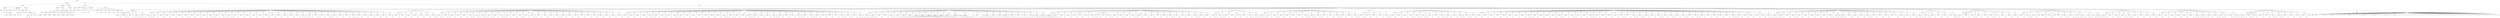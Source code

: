 graph Tree {
	"t0" [label = "TEI"];
	"t1" [label = "teiHeader"];
	"t2" [label = "fileDesc"];
	"t3" [label = "titleStmt"];
	"t4" [label = "title"];
	"t5" [label = "title"];
	"t6" [label = "author"];
	"t7" [label = "idno"];
	"t8" [label = "idno"];
	"t9" [label = "persName"];
	"t10" [label = "forename"];
	"t11" [label = "nameLink"];
	"t12" [label = "surname"];
	"t13" [label = "publicationStmt"];
	"t14" [label = "publisher"];
	"t15" [label = "idno"];
	"t16" [label = "idno"];
	"t17" [label = "idno"];
	"t18" [label = "availability"];
	"t19" [label = "licence"];
	"t20" [label = "ab"];
	"t21" [label = "ref"];
	"t22" [label = "sourceDesc"];
	"t23" [label = "bibl"];
	"t24" [label = "name"];
	"t25" [label = "idno"];
	"t26" [label = "idno"];
	"t27" [label = "availability"];
	"t28" [label = "licence"];
	"t29" [label = "ab"];
	"t30" [label = "ref"];
	"t31" [label = "bibl"];
	"t32" [label = "date"];
	"t33" [label = "date"];
	"t34" [label = "idno"];
	"t35" [label = "profileDesc"];
	"t36" [label = "particDesc"];
	"t37" [label = "listPerson"];
	"t38" [label = "person"];
	"t39" [label = "persName"];
	"t40" [label = "person"];
	"t41" [label = "persName"];
	"t42" [label = "person"];
	"t43" [label = "persName"];
	"t44" [label = "person"];
	"t45" [label = "persName"];
	"t46" [label = "person"];
	"t47" [label = "persName"];
	"t48" [label = "person"];
	"t49" [label = "persName"];
	"t50" [label = "person"];
	"t51" [label = "persName"];
	"t52" [label = "person"];
	"t53" [label = "persName"];
	"t54" [label = "textClass"];
	"t55" [label = "keywords"];
	"t56" [label = "term"];
	"t57" [label = "term"];
	"t58" [label = "classCode"];
	"t59" [label = "revisionDesc"];
	"t60" [label = "listChange"];
	"t61" [label = "change"];
	"t62" [label = "text"];
	"t63" [label = "front"];
	"t64" [label = "docTitle"];
	"t65" [label = "titlePart"];
	"t66" [label = "titlePart"];
	"t67" [label = "docDate"];
	"t68" [label = "docAuthor"];
	"t69" [label = "div"];
	"t70" [label = "div"];
	"t71" [label = "div"];
	"t72" [label = "head"];
	"t73" [label = "div"];
	"t74" [label = "p"];
	"t75" [label = "div"];
	"t76" [label = "p"];
	"t77" [label = "performance"];
	"t78" [label = "ab"];
	"t79" [label = "castList"];
	"t80" [label = "head"];
	"t81" [label = "castItem"];
	"t82" [label = "role"];
	"t83" [label = "castItem"];
	"t84" [label = "role"];
	"t85" [label = "castItem"];
	"t86" [label = "role"];
	"t87" [label = "castItem"];
	"t88" [label = "role"];
	"t89" [label = "castItem"];
	"t90" [label = "role"];
	"t91" [label = "castItem"];
	"t92" [label = "role"];
	"t93" [label = "castItem"];
	"t94" [label = "role"];
	"t95" [label = "body"];
	"t96" [label = "div"];
	"t97" [label = "head"];
	"t98" [label = "div"];
	"t99" [label = "head"];
	"t100" [label = "sp"];
	"t101" [label = "speaker"];
	"t102" [label = "p"];
	"t103" [label = "s"];
	"t104" [label = "sp"];
	"t105" [label = "speaker"];
	"t106" [label = "p"];
	"t107" [label = "s"];
	"t108" [label = "s"];
	"t109" [label = "sp"];
	"t110" [label = "speaker"];
	"t111" [label = "p"];
	"t112" [label = "s"];
	"t113" [label = "sp"];
	"t114" [label = "speaker"];
	"t115" [label = "p"];
	"t116" [label = "s"];
	"t117" [label = "s"];
	"t118" [label = "s"];
	"t119" [label = "s"];
	"t120" [label = "sp"];
	"t121" [label = "speaker"];
	"t122" [label = "p"];
	"t123" [label = "s"];
	"t124" [label = "div"];
	"t125" [label = "head"];
	"t126" [label = "sp"];
	"t127" [label = "speaker"];
	"t128" [label = "p"];
	"t129" [label = "s"];
	"t130" [label = "s"];
	"t131" [label = "s"];
	"t132" [label = "sp"];
	"t133" [label = "speaker"];
	"t134" [label = "p"];
	"t135" [label = "s"];
	"t136" [label = "sp"];
	"t137" [label = "speaker"];
	"t138" [label = "p"];
	"t139" [label = "s"];
	"t140" [label = "sp"];
	"t141" [label = "speaker"];
	"t142" [label = "p"];
	"t143" [label = "s"];
	"t144" [label = "sp"];
	"t145" [label = "speaker"];
	"t146" [label = "p"];
	"t147" [label = "s"];
	"t148" [label = "sp"];
	"t149" [label = "speaker"];
	"t150" [label = "p"];
	"t151" [label = "s"];
	"t152" [label = "sp"];
	"t153" [label = "speaker"];
	"t154" [label = "p"];
	"t155" [label = "s"];
	"t156" [label = "s"];
	"t157" [label = "sp"];
	"t158" [label = "speaker"];
	"t159" [label = "p"];
	"t160" [label = "s"];
	"t161" [label = "sp"];
	"t162" [label = "speaker"];
	"t163" [label = "p"];
	"t164" [label = "s"];
	"t165" [label = "sp"];
	"t166" [label = "speaker"];
	"t167" [label = "p"];
	"t168" [label = "s"];
	"t169" [label = "sp"];
	"t170" [label = "speaker"];
	"t171" [label = "p"];
	"t172" [label = "s"];
	"t173" [label = "s"];
	"t174" [label = "s"];
	"t175" [label = "sp"];
	"t176" [label = "speaker"];
	"t177" [label = "p"];
	"t178" [label = "s"];
	"t179" [label = "sp"];
	"t180" [label = "speaker"];
	"t181" [label = "p"];
	"t182" [label = "s"];
	"t183" [label = "s"];
	"t184" [label = "s"];
	"t185" [label = "sp"];
	"t186" [label = "speaker"];
	"t187" [label = "p"];
	"t188" [label = "s"];
	"t189" [label = "s"];
	"t190" [label = "sp"];
	"t191" [label = "speaker"];
	"t192" [label = "p"];
	"t193" [label = "s"];
	"t194" [label = "sp"];
	"t195" [label = "speaker"];
	"t196" [label = "p"];
	"t197" [label = "s"];
	"t198" [label = "sp"];
	"t199" [label = "speaker"];
	"t200" [label = "p"];
	"t201" [label = "s"];
	"t202" [label = "sp"];
	"t203" [label = "speaker"];
	"t204" [label = "p"];
	"t205" [label = "s"];
	"t206" [label = "sp"];
	"t207" [label = "speaker"];
	"t208" [label = "p"];
	"t209" [label = "s"];
	"t210" [label = "sp"];
	"t211" [label = "speaker"];
	"t212" [label = "p"];
	"t213" [label = "s"];
	"t214" [label = "sp"];
	"t215" [label = "speaker"];
	"t216" [label = "p"];
	"t217" [label = "s"];
	"t218" [label = "sp"];
	"t219" [label = "speaker"];
	"t220" [label = "p"];
	"t221" [label = "s"];
	"t222" [label = "sp"];
	"t223" [label = "speaker"];
	"t224" [label = "p"];
	"t225" [label = "s"];
	"t226" [label = "sp"];
	"t227" [label = "speaker"];
	"t228" [label = "p"];
	"t229" [label = "s"];
	"t230" [label = "sp"];
	"t231" [label = "speaker"];
	"t232" [label = "p"];
	"t233" [label = "s"];
	"t234" [label = "sp"];
	"t235" [label = "speaker"];
	"t236" [label = "p"];
	"t237" [label = "s"];
	"t238" [label = "s"];
	"t239" [label = "s"];
	"t240" [label = "s"];
	"t241" [label = "sp"];
	"t242" [label = "speaker"];
	"t243" [label = "p"];
	"t244" [label = "s"];
	"t245" [label = "sp"];
	"t246" [label = "speaker"];
	"t247" [label = "p"];
	"t248" [label = "s"];
	"t249" [label = "s"];
	"t250" [label = "sp"];
	"t251" [label = "speaker"];
	"t252" [label = "p"];
	"t253" [label = "s"];
	"t254" [label = "sp"];
	"t255" [label = "speaker"];
	"t256" [label = "p"];
	"t257" [label = "s"];
	"t258" [label = "s"];
	"t259" [label = "sp"];
	"t260" [label = "speaker"];
	"t261" [label = "p"];
	"t262" [label = "s"];
	"t263" [label = "sp"];
	"t264" [label = "speaker"];
	"t265" [label = "p"];
	"t266" [label = "s"];
	"t267" [label = "sp"];
	"t268" [label = "speaker"];
	"t269" [label = "p"];
	"t270" [label = "s"];
	"t271" [label = "sp"];
	"t272" [label = "speaker"];
	"t273" [label = "p"];
	"t274" [label = "s"];
	"t275" [label = "s"];
	"t276" [label = "s"];
	"t277" [label = "sp"];
	"t278" [label = "speaker"];
	"t279" [label = "p"];
	"t280" [label = "s"];
	"t281" [label = "sp"];
	"t282" [label = "speaker"];
	"t283" [label = "p"];
	"t284" [label = "s"];
	"t285" [label = "sp"];
	"t286" [label = "speaker"];
	"t287" [label = "p"];
	"t288" [label = "s"];
	"t289" [label = "sp"];
	"t290" [label = "speaker"];
	"t291" [label = "p"];
	"t292" [label = "s"];
	"t293" [label = "sp"];
	"t294" [label = "speaker"];
	"t295" [label = "p"];
	"t296" [label = "s"];
	"t297" [label = "sp"];
	"t298" [label = "speaker"];
	"t299" [label = "p"];
	"t300" [label = "s"];
	"t301" [label = "div"];
	"t302" [label = "head"];
	"t303" [label = "sp"];
	"t304" [label = "speaker"];
	"t305" [label = "p"];
	"t306" [label = "s"];
	"t307" [label = "sp"];
	"t308" [label = "speaker"];
	"t309" [label = "p"];
	"t310" [label = "s"];
	"t311" [label = "sp"];
	"t312" [label = "speaker"];
	"t313" [label = "p"];
	"t314" [label = "s"];
	"t315" [label = "sp"];
	"t316" [label = "speaker"];
	"t317" [label = "p"];
	"t318" [label = "s"];
	"t319" [label = "sp"];
	"t320" [label = "speaker"];
	"t321" [label = "p"];
	"t322" [label = "s"];
	"t323" [label = "sp"];
	"t324" [label = "speaker"];
	"t325" [label = "p"];
	"t326" [label = "s"];
	"t327" [label = "sp"];
	"t328" [label = "speaker"];
	"t329" [label = "p"];
	"t330" [label = "s"];
	"t331" [label = "s"];
	"t332" [label = "div"];
	"t333" [label = "head"];
	"t334" [label = "sp"];
	"t335" [label = "speaker"];
	"t336" [label = "p"];
	"t337" [label = "s"];
	"t338" [label = "s"];
	"t339" [label = "sp"];
	"t340" [label = "speaker"];
	"t341" [label = "p"];
	"t342" [label = "s"];
	"t343" [label = "s"];
	"t344" [label = "sp"];
	"t345" [label = "speaker"];
	"t346" [label = "p"];
	"t347" [label = "s"];
	"t348" [label = "sp"];
	"t349" [label = "speaker"];
	"t350" [label = "p"];
	"t351" [label = "s"];
	"t352" [label = "sp"];
	"t353" [label = "speaker"];
	"t354" [label = "p"];
	"t355" [label = "s"];
	"t356" [label = "sp"];
	"t357" [label = "speaker"];
	"t358" [label = "p"];
	"t359" [label = "s"];
	"t360" [label = "s"];
	"t361" [label = "sp"];
	"t362" [label = "speaker"];
	"t363" [label = "p"];
	"t364" [label = "s"];
	"t365" [label = "s"];
	"t366" [label = "sp"];
	"t367" [label = "speaker"];
	"t368" [label = "p"];
	"t369" [label = "s"];
	"t370" [label = "s"];
	"t371" [label = "s"];
	"t372" [label = "sp"];
	"t373" [label = "speaker"];
	"t374" [label = "p"];
	"t375" [label = "s"];
	"t376" [label = "s"];
	"t377" [label = "sp"];
	"t378" [label = "speaker"];
	"t379" [label = "p"];
	"t380" [label = "s"];
	"t381" [label = "sp"];
	"t382" [label = "speaker"];
	"t383" [label = "p"];
	"t384" [label = "s"];
	"t385" [label = "s"];
	"t386" [label = "s"];
	"t387" [label = "sp"];
	"t388" [label = "speaker"];
	"t389" [label = "p"];
	"t390" [label = "s"];
	"t391" [label = "sp"];
	"t392" [label = "speaker"];
	"t393" [label = "p"];
	"t394" [label = "s"];
	"t395" [label = "sp"];
	"t396" [label = "speaker"];
	"t397" [label = "p"];
	"t398" [label = "s"];
	"t399" [label = "s"];
	"t400" [label = "sp"];
	"t401" [label = "speaker"];
	"t402" [label = "p"];
	"t403" [label = "s"];
	"t404" [label = "sp"];
	"t405" [label = "speaker"];
	"t406" [label = "p"];
	"t407" [label = "s"];
	"t408" [label = "s"];
	"t409" [label = "sp"];
	"t410" [label = "speaker"];
	"t411" [label = "p"];
	"t412" [label = "s"];
	"t413" [label = "sp"];
	"t414" [label = "speaker"];
	"t415" [label = "p"];
	"t416" [label = "s"];
	"t417" [label = "sp"];
	"t418" [label = "speaker"];
	"t419" [label = "p"];
	"t420" [label = "s"];
	"t421" [label = "sp"];
	"t422" [label = "speaker"];
	"t423" [label = "p"];
	"t424" [label = "s"];
	"t425" [label = "s"];
	"t426" [label = "sp"];
	"t427" [label = "speaker"];
	"t428" [label = "p"];
	"t429" [label = "s"];
	"t430" [label = "sp"];
	"t431" [label = "speaker"];
	"t432" [label = "p"];
	"t433" [label = "s"];
	"t434" [label = "sp"];
	"t435" [label = "speaker"];
	"t436" [label = "p"];
	"t437" [label = "s"];
	"t438" [label = "sp"];
	"t439" [label = "speaker"];
	"t440" [label = "p"];
	"t441" [label = "s"];
	"t442" [label = "sp"];
	"t443" [label = "speaker"];
	"t444" [label = "p"];
	"t445" [label = "s"];
	"t446" [label = "sp"];
	"t447" [label = "speaker"];
	"t448" [label = "p"];
	"t449" [label = "s"];
	"t450" [label = "sp"];
	"t451" [label = "speaker"];
	"t452" [label = "p"];
	"t453" [label = "s"];
	"t454" [label = "sp"];
	"t455" [label = "speaker"];
	"t456" [label = "p"];
	"t457" [label = "s"];
	"t458" [label = "sp"];
	"t459" [label = "speaker"];
	"t460" [label = "p"];
	"t461" [label = "s"];
	"t462" [label = "sp"];
	"t463" [label = "speaker"];
	"t464" [label = "p"];
	"t465" [label = "s"];
	"t466" [label = "div"];
	"t467" [label = "head"];
	"t468" [label = "sp"];
	"t469" [label = "speaker"];
	"t470" [label = "p"];
	"t471" [label = "s"];
	"t472" [label = "sp"];
	"t473" [label = "speaker"];
	"t474" [label = "p"];
	"t475" [label = "s"];
	"t476" [label = "sp"];
	"t477" [label = "speaker"];
	"t478" [label = "p"];
	"t479" [label = "s"];
	"t480" [label = "sp"];
	"t481" [label = "speaker"];
	"t482" [label = "p"];
	"t483" [label = "s"];
	"t484" [label = "sp"];
	"t485" [label = "speaker"];
	"t486" [label = "p"];
	"t487" [label = "s"];
	"t488" [label = "s"];
	"t489" [label = "s"];
	"t490" [label = "sp"];
	"t491" [label = "speaker"];
	"t492" [label = "p"];
	"t493" [label = "s"];
	"t494" [label = "sp"];
	"t495" [label = "speaker"];
	"t496" [label = "p"];
	"t497" [label = "s"];
	"t498" [label = "s"];
	"t499" [label = "sp"];
	"t500" [label = "speaker"];
	"t501" [label = "p"];
	"t502" [label = "s"];
	"t503" [label = "sp"];
	"t504" [label = "speaker"];
	"t505" [label = "p"];
	"t506" [label = "s"];
	"t507" [label = "s"];
	"t508" [label = "s"];
	"t509" [label = "sp"];
	"t510" [label = "speaker"];
	"t511" [label = "p"];
	"t512" [label = "s"];
	"t513" [label = "sp"];
	"t514" [label = "speaker"];
	"t515" [label = "p"];
	"t516" [label = "s"];
	"t517" [label = "sp"];
	"t518" [label = "speaker"];
	"t519" [label = "p"];
	"t520" [label = "s"];
	"t521" [label = "sp"];
	"t522" [label = "speaker"];
	"t523" [label = "p"];
	"t524" [label = "s"];
	"t525" [label = "sp"];
	"t526" [label = "speaker"];
	"t527" [label = "p"];
	"t528" [label = "s"];
	"t529" [label = "sp"];
	"t530" [label = "speaker"];
	"t531" [label = "p"];
	"t532" [label = "s"];
	"t533" [label = "sp"];
	"t534" [label = "speaker"];
	"t535" [label = "p"];
	"t536" [label = "s"];
	"t537" [label = "sp"];
	"t538" [label = "speaker"];
	"t539" [label = "p"];
	"t540" [label = "s"];
	"t541" [label = "s"];
	"t542" [label = "s"];
	"t543" [label = "sp"];
	"t544" [label = "speaker"];
	"t545" [label = "p"];
	"t546" [label = "s"];
	"t547" [label = "s"];
	"t548" [label = "sp"];
	"t549" [label = "speaker"];
	"t550" [label = "p"];
	"t551" [label = "s"];
	"t552" [label = "sp"];
	"t553" [label = "speaker"];
	"t554" [label = "p"];
	"t555" [label = "s"];
	"t556" [label = "sp"];
	"t557" [label = "speaker"];
	"t558" [label = "p"];
	"t559" [label = "s"];
	"t560" [label = "s"];
	"t561" [label = "s"];
	"t562" [label = "sp"];
	"t563" [label = "speaker"];
	"t564" [label = "p"];
	"t565" [label = "s"];
	"t566" [label = "sp"];
	"t567" [label = "speaker"];
	"t568" [label = "p"];
	"t569" [label = "s"];
	"t570" [label = "sp"];
	"t571" [label = "speaker"];
	"t572" [label = "p"];
	"t573" [label = "s"];
	"t574" [label = "sp"];
	"t575" [label = "speaker"];
	"t576" [label = "p"];
	"t577" [label = "s"];
	"t578" [label = "s"];
	"t579" [label = "s"];
	"t580" [label = "sp"];
	"t581" [label = "speaker"];
	"t582" [label = "p"];
	"t583" [label = "s"];
	"t584" [label = "sp"];
	"t585" [label = "speaker"];
	"t586" [label = "p"];
	"t587" [label = "s"];
	"t588" [label = "s"];
	"t589" [label = "sp"];
	"t590" [label = "speaker"];
	"t591" [label = "p"];
	"t592" [label = "s"];
	"t593" [label = "sp"];
	"t594" [label = "speaker"];
	"t595" [label = "p"];
	"t596" [label = "s"];
	"t597" [label = "s"];
	"t598" [label = "s"];
	"t599" [label = "sp"];
	"t600" [label = "speaker"];
	"t601" [label = "p"];
	"t602" [label = "s"];
	"t603" [label = "sp"];
	"t604" [label = "speaker"];
	"t605" [label = "p"];
	"t606" [label = "s"];
	"t607" [label = "s"];
	"t608" [label = "s"];
	"t609" [label = "sp"];
	"t610" [label = "speaker"];
	"t611" [label = "p"];
	"t612" [label = "s"];
	"t613" [label = "sp"];
	"t614" [label = "speaker"];
	"t615" [label = "p"];
	"t616" [label = "s"];
	"t617" [label = "sp"];
	"t618" [label = "speaker"];
	"t619" [label = "p"];
	"t620" [label = "s"];
	"t621" [label = "sp"];
	"t622" [label = "speaker"];
	"t623" [label = "p"];
	"t624" [label = "s"];
	"t625" [label = "sp"];
	"t626" [label = "speaker"];
	"t627" [label = "p"];
	"t628" [label = "s"];
	"t629" [label = "s"];
	"t630" [label = "sp"];
	"t631" [label = "speaker"];
	"t632" [label = "p"];
	"t633" [label = "s"];
	"t634" [label = "s"];
	"t635" [label = "sp"];
	"t636" [label = "speaker"];
	"t637" [label = "p"];
	"t638" [label = "s"];
	"t639" [label = "sp"];
	"t640" [label = "speaker"];
	"t641" [label = "p"];
	"t642" [label = "s"];
	"t643" [label = "s"];
	"t644" [label = "s"];
	"t645" [label = "div"];
	"t646" [label = "head"];
	"t647" [label = "sp"];
	"t648" [label = "speaker"];
	"t649" [label = "p"];
	"t650" [label = "s"];
	"t651" [label = "s"];
	"t652" [label = "s"];
	"t653" [label = "s"];
	"t654" [label = "sp"];
	"t655" [label = "speaker"];
	"t656" [label = "p"];
	"t657" [label = "s"];
	"t658" [label = "sp"];
	"t659" [label = "speaker"];
	"t660" [label = "p"];
	"t661" [label = "s"];
	"t662" [label = "sp"];
	"t663" [label = "speaker"];
	"t664" [label = "p"];
	"t665" [label = "s"];
	"t666" [label = "sp"];
	"t667" [label = "speaker"];
	"t668" [label = "p"];
	"t669" [label = "s"];
	"t670" [label = "s"];
	"t671" [label = "sp"];
	"t672" [label = "speaker"];
	"t673" [label = "p"];
	"t674" [label = "s"];
	"t675" [label = "sp"];
	"t676" [label = "speaker"];
	"t677" [label = "p"];
	"t678" [label = "s"];
	"t679" [label = "s"];
	"t680" [label = "sp"];
	"t681" [label = "speaker"];
	"t682" [label = "p"];
	"t683" [label = "s"];
	"t684" [label = "sp"];
	"t685" [label = "speaker"];
	"t686" [label = "p"];
	"t687" [label = "s"];
	"t688" [label = "sp"];
	"t689" [label = "speaker"];
	"t690" [label = "p"];
	"t691" [label = "s"];
	"t692" [label = "sp"];
	"t693" [label = "speaker"];
	"t694" [label = "p"];
	"t695" [label = "s"];
	"t696" [label = "s"];
	"t697" [label = "s"];
	"t698" [label = "s"];
	"t699" [label = "sp"];
	"t700" [label = "speaker"];
	"t701" [label = "p"];
	"t702" [label = "s"];
	"t703" [label = "sp"];
	"t704" [label = "speaker"];
	"t705" [label = "p"];
	"t706" [label = "s"];
	"t707" [label = "s"];
	"t708" [label = "s"];
	"t709" [label = "s"];
	"t710" [label = "s"];
	"t711" [label = "s"];
	"t712" [label = "sp"];
	"t713" [label = "speaker"];
	"t714" [label = "p"];
	"t715" [label = "s"];
	"t716" [label = "s"];
	"t717" [label = "s"];
	"t718" [label = "sp"];
	"t719" [label = "speaker"];
	"t720" [label = "p"];
	"t721" [label = "s"];
	"t722" [label = "s"];
	"t723" [label = "s"];
	"t724" [label = "s"];
	"t725" [label = "s"];
	"t726" [label = "s"];
	"t727" [label = "s"];
	"t728" [label = "s"];
	"t729" [label = "s"];
	"t730" [label = "s"];
	"t731" [label = "s"];
	"t732" [label = "s"];
	"t733" [label = "s"];
	"t734" [label = "sp"];
	"t735" [label = "speaker"];
	"t736" [label = "p"];
	"t737" [label = "s"];
	"t738" [label = "sp"];
	"t739" [label = "speaker"];
	"t740" [label = "p"];
	"t741" [label = "s"];
	"t742" [label = "s"];
	"t743" [label = "s"];
	"t744" [label = "s"];
	"t745" [label = "s"];
	"t746" [label = "s"];
	"t747" [label = "sp"];
	"t748" [label = "speaker"];
	"t749" [label = "p"];
	"t750" [label = "s"];
	"t751" [label = "sp"];
	"t752" [label = "speaker"];
	"t753" [label = "p"];
	"t754" [label = "s"];
	"t755" [label = "s"];
	"t756" [label = "s"];
	"t757" [label = "sp"];
	"t758" [label = "speaker"];
	"t759" [label = "p"];
	"t760" [label = "s"];
	"t761" [label = "s"];
	"t762" [label = "s"];
	"t763" [label = "s"];
	"t764" [label = "sp"];
	"t765" [label = "speaker"];
	"t766" [label = "p"];
	"t767" [label = "s"];
	"t768" [label = "s"];
	"t769" [label = "sp"];
	"t770" [label = "speaker"];
	"t771" [label = "p"];
	"t772" [label = "s"];
	"t773" [label = "sp"];
	"t774" [label = "speaker"];
	"t775" [label = "p"];
	"t776" [label = "s"];
	"t777" [label = "s"];
	"t778" [label = "sp"];
	"t779" [label = "speaker"];
	"t780" [label = "p"];
	"t781" [label = "s"];
	"t782" [label = "s"];
	"t783" [label = "sp"];
	"t784" [label = "speaker"];
	"t785" [label = "p"];
	"t786" [label = "s"];
	"t787" [label = "s"];
	"t788" [label = "s"];
	"t789" [label = "s"];
	"t790" [label = "s"];
	"t791" [label = "s"];
	"t792" [label = "sp"];
	"t793" [label = "speaker"];
	"t794" [label = "p"];
	"t795" [label = "s"];
	"t796" [label = "s"];
	"t797" [label = "sp"];
	"t798" [label = "speaker"];
	"t799" [label = "p"];
	"t800" [label = "s"];
	"t801" [label = "s"];
	"t802" [label = "s"];
	"t803" [label = "s"];
	"t804" [label = "div"];
	"t805" [label = "head"];
	"t806" [label = "sp"];
	"t807" [label = "speaker"];
	"t808" [label = "p"];
	"t809" [label = "s"];
	"t810" [label = "sp"];
	"t811" [label = "speaker"];
	"t812" [label = "p"];
	"t813" [label = "s"];
	"t814" [label = "sp"];
	"t815" [label = "speaker"];
	"t816" [label = "p"];
	"t817" [label = "s"];
	"t818" [label = "sp"];
	"t819" [label = "speaker"];
	"t820" [label = "p"];
	"t821" [label = "s"];
	"t822" [label = "sp"];
	"t823" [label = "speaker"];
	"t824" [label = "p"];
	"t825" [label = "s"];
	"t826" [label = "stage"];
	"t827" [label = "p"];
	"t828" [label = "s"];
	"t829" [label = "sp"];
	"t830" [label = "speaker"];
	"t831" [label = "p"];
	"t832" [label = "s"];
	"t833" [label = "sp"];
	"t834" [label = "speaker"];
	"t835" [label = "p"];
	"t836" [label = "s"];
	"t837" [label = "s"];
	"t838" [label = "s"];
	"t839" [label = "stage"];
	"t840" [label = "p"];
	"t841" [label = "s"];
	"t842" [label = "stage"];
	"t843" [label = "p"];
	"t844" [label = "s"];
	"t845" [label = "stage"];
	"t846" [label = "p"];
	"t847" [label = "s"];
	"t848" [label = "s"];
	"t849" [label = "sp"];
	"t850" [label = "speaker"];
	"t851" [label = "p"];
	"t852" [label = "s"];
	"t853" [label = "sp"];
	"t854" [label = "speaker"];
	"t855" [label = "p"];
	"t856" [label = "s"];
	"t857" [label = "s"];
	"t858" [label = "sp"];
	"t859" [label = "speaker"];
	"t860" [label = "p"];
	"t861" [label = "s"];
	"t862" [label = "sp"];
	"t863" [label = "speaker"];
	"t864" [label = "p"];
	"t865" [label = "s"];
	"t866" [label = "s"];
	"t867" [label = "sp"];
	"t868" [label = "speaker"];
	"t869" [label = "p"];
	"t870" [label = "s"];
	"t871" [label = "sp"];
	"t872" [label = "speaker"];
	"t873" [label = "p"];
	"t874" [label = "s"];
	"t875" [label = "sp"];
	"t876" [label = "speaker"];
	"t877" [label = "p"];
	"t878" [label = "s"];
	"t879" [label = "sp"];
	"t880" [label = "speaker"];
	"t881" [label = "p"];
	"t882" [label = "s"];
	"t883" [label = "sp"];
	"t884" [label = "speaker"];
	"t885" [label = "p"];
	"t886" [label = "s"];
	"t887" [label = "sp"];
	"t888" [label = "speaker"];
	"t889" [label = "p"];
	"t890" [label = "s"];
	"t891" [label = "s"];
	"t892" [label = "sp"];
	"t893" [label = "speaker"];
	"t894" [label = "p"];
	"t895" [label = "s"];
	"t896" [label = "sp"];
	"t897" [label = "speaker"];
	"t898" [label = "p"];
	"t899" [label = "s"];
	"t900" [label = "sp"];
	"t901" [label = "speaker"];
	"t902" [label = "p"];
	"t903" [label = "s"];
	"t904" [label = "sp"];
	"t905" [label = "speaker"];
	"t906" [label = "p"];
	"t907" [label = "s"];
	"t908" [label = "s"];
	"t909" [label = "sp"];
	"t910" [label = "speaker"];
	"t911" [label = "p"];
	"t912" [label = "s"];
	"t913" [label = "sp"];
	"t914" [label = "speaker"];
	"t915" [label = "p"];
	"t916" [label = "s"];
	"t917" [label = "div"];
	"t918" [label = "head"];
	"t919" [label = "sp"];
	"t920" [label = "speaker"];
	"t921" [label = "p"];
	"t922" [label = "s"];
	"t923" [label = "s"];
	"t924" [label = "sp"];
	"t925" [label = "speaker"];
	"t926" [label = "p"];
	"t927" [label = "s"];
	"t928" [label = "s"];
	"t929" [label = "s"];
	"t930" [label = "sp"];
	"t931" [label = "speaker"];
	"t932" [label = "p"];
	"t933" [label = "s"];
	"t934" [label = "sp"];
	"t935" [label = "speaker"];
	"t936" [label = "p"];
	"t937" [label = "s"];
	"t938" [label = "stage"];
	"t939" [label = "p"];
	"t940" [label = "s"];
	"t941" [label = "sp"];
	"t942" [label = "speaker"];
	"t943" [label = "p"];
	"t944" [label = "s"];
	"t945" [label = "sp"];
	"t946" [label = "speaker"];
	"t947" [label = "p"];
	"t948" [label = "s"];
	"t949" [label = "s"];
	"t950" [label = "sp"];
	"t951" [label = "speaker"];
	"t952" [label = "p"];
	"t953" [label = "s"];
	"t954" [label = "s"];
	"t955" [label = "s"];
	"t956" [label = "s"];
	"t957" [label = "div"];
	"t958" [label = "head"];
	"t959" [label = "sp"];
	"t960" [label = "speaker"];
	"t961" [label = "p"];
	"t962" [label = "s"];
	"t963" [label = "s"];
	"t964" [label = "sp"];
	"t965" [label = "speaker"];
	"t966" [label = "p"];
	"t967" [label = "s"];
	"t968" [label = "sp"];
	"t969" [label = "speaker"];
	"t970" [label = "p"];
	"t971" [label = "s"];
	"t972" [label = "s"];
	"t973" [label = "sp"];
	"t974" [label = "speaker"];
	"t975" [label = "p"];
	"t976" [label = "s"];
	"t977" [label = "sp"];
	"t978" [label = "speaker"];
	"t979" [label = "p"];
	"t980" [label = "s"];
	"t981" [label = "sp"];
	"t982" [label = "speaker"];
	"t983" [label = "p"];
	"t984" [label = "s"];
	"t985" [label = "sp"];
	"t986" [label = "speaker"];
	"t987" [label = "p"];
	"t988" [label = "s"];
	"t989" [label = "sp"];
	"t990" [label = "speaker"];
	"t991" [label = "p"];
	"t992" [label = "s"];
	"t993" [label = "s"];
	"t994" [label = "sp"];
	"t995" [label = "speaker"];
	"t996" [label = "p"];
	"t997" [label = "s"];
	"t998" [label = "s"];
	"t999" [label = "sp"];
	"t1000" [label = "speaker"];
	"t1001" [label = "p"];
	"t1002" [label = "s"];
	"t1003" [label = "s"];
	"t1004" [label = "sp"];
	"t1005" [label = "speaker"];
	"t1006" [label = "p"];
	"t1007" [label = "s"];
	"t1008" [label = "sp"];
	"t1009" [label = "speaker"];
	"t1010" [label = "p"];
	"t1011" [label = "s"];
	"t1012" [label = "sp"];
	"t1013" [label = "speaker"];
	"t1014" [label = "p"];
	"t1015" [label = "s"];
	"t1016" [label = "s"];
	"t1017" [label = "sp"];
	"t1018" [label = "speaker"];
	"t1019" [label = "p"];
	"t1020" [label = "s"];
	"t1021" [label = "sp"];
	"t1022" [label = "speaker"];
	"t1023" [label = "p"];
	"t1024" [label = "s"];
	"t1025" [label = "sp"];
	"t1026" [label = "speaker"];
	"t1027" [label = "p"];
	"t1028" [label = "s"];
	"t1029" [label = "s"];
	"t1030" [label = "div"];
	"t1031" [label = "head"];
	"t1032" [label = "sp"];
	"t1033" [label = "speaker"];
	"t1034" [label = "p"];
	"t1035" [label = "s"];
	"t1036" [label = "s"];
	"t1037" [label = "sp"];
	"t1038" [label = "speaker"];
	"t1039" [label = "p"];
	"t1040" [label = "s"];
	"t1041" [label = "sp"];
	"t1042" [label = "speaker"];
	"t1043" [label = "p"];
	"t1044" [label = "s"];
	"t1045" [label = "sp"];
	"t1046" [label = "speaker"];
	"t1047" [label = "p"];
	"t1048" [label = "s"];
	"t1049" [label = "sp"];
	"t1050" [label = "speaker"];
	"t1051" [label = "p"];
	"t1052" [label = "s"];
	"t1053" [label = "s"];
	"t1054" [label = "div"];
	"t1055" [label = "head"];
	"t1056" [label = "sp"];
	"t1057" [label = "speaker"];
	"t1058" [label = "p"];
	"t1059" [label = "s"];
	"t1060" [label = "sp"];
	"t1061" [label = "speaker"];
	"t1062" [label = "p"];
	"t1063" [label = "s"];
	"t1064" [label = "sp"];
	"t1065" [label = "speaker"];
	"t1066" [label = "p"];
	"t1067" [label = "s"];
	"t1068" [label = "sp"];
	"t1069" [label = "speaker"];
	"t1070" [label = "p"];
	"t1071" [label = "s"];
	"t1072" [label = "s"];
	"t1073" [label = "sp"];
	"t1074" [label = "speaker"];
	"t1075" [label = "p"];
	"t1076" [label = "s"];
	"t1077" [label = "s"];
	"t1078" [label = "sp"];
	"t1079" [label = "speaker"];
	"t1080" [label = "p"];
	"t1081" [label = "s"];
	"t1082" [label = "s"];
	"t1083" [label = "sp"];
	"t1084" [label = "speaker"];
	"t1085" [label = "p"];
	"t1086" [label = "s"];
	"t1087" [label = "sp"];
	"t1088" [label = "speaker"];
	"t1089" [label = "p"];
	"t1090" [label = "s"];
	"t1091" [label = "sp"];
	"t1092" [label = "speaker"];
	"t1093" [label = "p"];
	"t1094" [label = "s"];
	"t1095" [label = "s"];
	"t1096" [label = "s"];
	"t1097" [label = "sp"];
	"t1098" [label = "speaker"];
	"t1099" [label = "p"];
	"t1100" [label = "s"];
	"t1101" [label = "sp"];
	"t1102" [label = "speaker"];
	"t1103" [label = "p"];
	"t1104" [label = "s"];
	"t1105" [label = "sp"];
	"t1106" [label = "speaker"];
	"t1107" [label = "p"];
	"t1108" [label = "s"];
	"t1109" [label = "s"];
	"t1110" [label = "sp"];
	"t1111" [label = "speaker"];
	"t1112" [label = "p"];
	"t1113" [label = "s"];
	"t1114" [label = "s"];
	"t1115" [label = "sp"];
	"t1116" [label = "speaker"];
	"t1117" [label = "p"];
	"t1118" [label = "s"];
	"t1119" [label = "div"];
	"t1120" [label = "head"];
	"t1121" [label = "sp"];
	"t1122" [label = "speaker"];
	"t1123" [label = "p"];
	"t1124" [label = "s"];
	"t1125" [label = "sp"];
	"t1126" [label = "speaker"];
	"t1127" [label = "p"];
	"t1128" [label = "s"];
	"t1129" [label = "sp"];
	"t1130" [label = "speaker"];
	"t1131" [label = "p"];
	"t1132" [label = "s"];
	"t1133" [label = "sp"];
	"t1134" [label = "speaker"];
	"t1135" [label = "p"];
	"t1136" [label = "s"];
	"t1137" [label = "sp"];
	"t1138" [label = "speaker"];
	"t1139" [label = "p"];
	"t1140" [label = "s"];
	"t1141" [label = "sp"];
	"t1142" [label = "speaker"];
	"t1143" [label = "p"];
	"t1144" [label = "s"];
	"t1145" [label = "sp"];
	"t1146" [label = "speaker"];
	"t1147" [label = "p"];
	"t1148" [label = "s"];
	"t1149" [label = "sp"];
	"t1150" [label = "speaker"];
	"t1151" [label = "p"];
	"t1152" [label = "s"];
	"t1153" [label = "sp"];
	"t1154" [label = "speaker"];
	"t1155" [label = "p"];
	"t1156" [label = "s"];
	"t1157" [label = "s"];
	"t1158" [label = "s"];
	"t1159" [label = "sp"];
	"t1160" [label = "speaker"];
	"t1161" [label = "p"];
	"t1162" [label = "s"];
	"t1163" [label = "sp"];
	"t1164" [label = "speaker"];
	"t1165" [label = "p"];
	"t1166" [label = "s"];
	"t1167" [label = "sp"];
	"t1168" [label = "speaker"];
	"t1169" [label = "p"];
	"t1170" [label = "s"];
	"t1171" [label = "sp"];
	"t1172" [label = "speaker"];
	"t1173" [label = "p"];
	"t1174" [label = "s"];
	"t1175" [label = "sp"];
	"t1176" [label = "speaker"];
	"t1177" [label = "p"];
	"t1178" [label = "s"];
	"t1179" [label = "s"];
	"t1180" [label = "sp"];
	"t1181" [label = "speaker"];
	"t1182" [label = "p"];
	"t1183" [label = "s"];
	"t1184" [label = "sp"];
	"t1185" [label = "speaker"];
	"t1186" [label = "p"];
	"t1187" [label = "s"];
	"t1188" [label = "s"];
	"t1189" [label = "sp"];
	"t1190" [label = "speaker"];
	"t1191" [label = "p"];
	"t1192" [label = "s"];
	"t1193" [label = "sp"];
	"t1194" [label = "speaker"];
	"t1195" [label = "p"];
	"t1196" [label = "s"];
	"t1197" [label = "sp"];
	"t1198" [label = "speaker"];
	"t1199" [label = "p"];
	"t1200" [label = "s"];
	"t1201" [label = "s"];
	"t1202" [label = "s"];
	"t1203" [label = "sp"];
	"t1204" [label = "speaker"];
	"t1205" [label = "p"];
	"t1206" [label = "s"];
	"t1207" [label = "sp"];
	"t1208" [label = "speaker"];
	"t1209" [label = "p"];
	"t1210" [label = "s"];
	"t1211" [label = "sp"];
	"t1212" [label = "speaker"];
	"t1213" [label = "p"];
	"t1214" [label = "s"];
	"t1215" [label = "sp"];
	"t1216" [label = "speaker"];
	"t1217" [label = "p"];
	"t1218" [label = "s"];
	"t1219" [label = "sp"];
	"t1220" [label = "speaker"];
	"t1221" [label = "p"];
	"t1222" [label = "s"];
	"t1223" [label = "s"];
	"t1224" [label = "sp"];
	"t1225" [label = "speaker"];
	"t1226" [label = "p"];
	"t1227" [label = "s"];
	"t1228" [label = "sp"];
	"t1229" [label = "speaker"];
	"t1230" [label = "p"];
	"t1231" [label = "s"];
	"t1232" [label = "s"];
	"t1233" [label = "sp"];
	"t1234" [label = "speaker"];
	"t1235" [label = "p"];
	"t1236" [label = "s"];
	"t1237" [label = "s"];
	"t1238" [label = "sp"];
	"t1239" [label = "speaker"];
	"t1240" [label = "p"];
	"t1241" [label = "s"];
	"t1242" [label = "sp"];
	"t1243" [label = "speaker"];
	"t1244" [label = "p"];
	"t1245" [label = "s"];
	"t1246" [label = "sp"];
	"t1247" [label = "speaker"];
	"t1248" [label = "p"];
	"t1249" [label = "s"];
	"t1250" [label = "s"];
	"t1251" [label = "sp"];
	"t1252" [label = "speaker"];
	"t1253" [label = "p"];
	"t1254" [label = "s"];
	"t1255" [label = "sp"];
	"t1256" [label = "speaker"];
	"t1257" [label = "p"];
	"t1258" [label = "s"];
	"t1259" [label = "s"];
	"t1260" [label = "sp"];
	"t1261" [label = "speaker"];
	"t1262" [label = "p"];
	"t1263" [label = "s"];
	"t1264" [label = "sp"];
	"t1265" [label = "speaker"];
	"t1266" [label = "p"];
	"t1267" [label = "s"];
	"t1268" [label = "s"];
	"t1269" [label = "sp"];
	"t1270" [label = "speaker"];
	"t1271" [label = "p"];
	"t1272" [label = "s"];
	"t1273" [label = "sp"];
	"t1274" [label = "speaker"];
	"t1275" [label = "p"];
	"t1276" [label = "s"];
	"t1277" [label = "s"];
	"t1278" [label = "sp"];
	"t1279" [label = "speaker"];
	"t1280" [label = "p"];
	"t1281" [label = "s"];
	"t1282" [label = "sp"];
	"t1283" [label = "speaker"];
	"t1284" [label = "p"];
	"t1285" [label = "s"];
	"t1286" [label = "sp"];
	"t1287" [label = "speaker"];
	"t1288" [label = "p"];
	"t1289" [label = "s"];
	"t1290" [label = "sp"];
	"t1291" [label = "speaker"];
	"t1292" [label = "p"];
	"t1293" [label = "s"];
	"t1294" [label = "sp"];
	"t1295" [label = "speaker"];
	"t1296" [label = "p"];
	"t1297" [label = "s"];
	"t1298" [label = "sp"];
	"t1299" [label = "speaker"];
	"t1300" [label = "p"];
	"t1301" [label = "s"];
	"t1302" [label = "s"];
	"t1303" [label = "s"];
	"t1304" [label = "sp"];
	"t1305" [label = "speaker"];
	"t1306" [label = "p"];
	"t1307" [label = "s"];
	"t1308" [label = "sp"];
	"t1309" [label = "speaker"];
	"t1310" [label = "p"];
	"t1311" [label = "s"];
	"t1312" [label = "stage"];
	"t1313" [label = "p"];
	"t1314" [label = "s"];
	"t1315" [label = "sp"];
	"t1316" [label = "speaker"];
	"t1317" [label = "p"];
	"t1318" [label = "s"];
	"t1319" [label = "stage"];
	"t1320" [label = "p"];
	"t1321" [label = "s"];
	"t1322" [label = "sp"];
	"t1323" [label = "speaker"];
	"t1324" [label = "p"];
	"t1325" [label = "s"];
	"t1326" [label = "s"];
	"t1327" [label = "div"];
	"t1328" [label = "head"];
	"t1329" [label = "sp"];
	"t1330" [label = "speaker"];
	"t1331" [label = "p"];
	"t1332" [label = "s"];
	"t1333" [label = "s"];
	"t1334" [label = "s"];
	"t1335" [label = "s"];
	"t1336" [label = "sp"];
	"t1337" [label = "speaker"];
	"t1338" [label = "p"];
	"t1339" [label = "s"];
	"t1340" [label = "sp"];
	"t1341" [label = "speaker"];
	"t1342" [label = "p"];
	"t1343" [label = "s"];
	"t1344" [label = "sp"];
	"t1345" [label = "speaker"];
	"t1346" [label = "p"];
	"t1347" [label = "s"];
	"t1348" [label = "s"];
	"t1349" [label = "sp"];
	"t1350" [label = "speaker"];
	"t1351" [label = "p"];
	"t1352" [label = "s"];
	"t1353" [label = "sp"];
	"t1354" [label = "speaker"];
	"t1355" [label = "p"];
	"t1356" [label = "s"];
	"t1357" [label = "sp"];
	"t1358" [label = "speaker"];
	"t1359" [label = "p"];
	"t1360" [label = "s"];
	"t1361" [label = "sp"];
	"t1362" [label = "speaker"];
	"t1363" [label = "p"];
	"t1364" [label = "s"];
	"t1365" [label = "sp"];
	"t1366" [label = "speaker"];
	"t1367" [label = "p"];
	"t1368" [label = "s"];
	"t1369" [label = "sp"];
	"t1370" [label = "speaker"];
	"t1371" [label = "p"];
	"t1372" [label = "s"];
	"t1373" [label = "s"];
	"t1374" [label = "sp"];
	"t1375" [label = "speaker"];
	"t1376" [label = "p"];
	"t1377" [label = "s"];
	"t1378" [label = "s"];
	"t1379" [label = "s"];
	"t1380" [label = "s"];
	"t1381" [label = "sp"];
	"t1382" [label = "speaker"];
	"t1383" [label = "p"];
	"t1384" [label = "s"];
	"t1385" [label = "sp"];
	"t1386" [label = "speaker"];
	"t1387" [label = "p"];
	"t1388" [label = "s"];
	"t1389" [label = "sp"];
	"t1390" [label = "speaker"];
	"t1391" [label = "p"];
	"t1392" [label = "s"];
	"t1393" [label = "sp"];
	"t1394" [label = "speaker"];
	"t1395" [label = "p"];
	"t1396" [label = "s"];
	"t1397" [label = "sp"];
	"t1398" [label = "speaker"];
	"t1399" [label = "p"];
	"t1400" [label = "s"];
	"t1401" [label = "s"];
	"t1402" [label = "sp"];
	"t1403" [label = "speaker"];
	"t1404" [label = "p"];
	"t1405" [label = "s"];
	"t1406" [label = "sp"];
	"t1407" [label = "speaker"];
	"t1408" [label = "p"];
	"t1409" [label = "s"];
	"t1410" [label = "sp"];
	"t1411" [label = "speaker"];
	"t1412" [label = "p"];
	"t1413" [label = "s"];
	"t1414" [label = "sp"];
	"t1415" [label = "speaker"];
	"t1416" [label = "note"];
	"t1417" [label = "p"];
	"t1418" [label = "s"];
	"t1419" [label = "sp"];
	"t1420" [label = "speaker"];
	"t1421" [label = "p"];
	"t1422" [label = "s"];
	"t1423" [label = "sp"];
	"t1424" [label = "speaker"];
	"t1425" [label = "p"];
	"t1426" [label = "s"];
	"t1427" [label = "sp"];
	"t1428" [label = "speaker"];
	"t1429" [label = "p"];
	"t1430" [label = "s"];
	"t1431" [label = "div"];
	"t1432" [label = "head"];
	"t1433" [label = "sp"];
	"t1434" [label = "speaker"];
	"t1435" [label = "p"];
	"t1436" [label = "s"];
	"t1437" [label = "s"];
	"t1438" [label = "s"];
	"t1439" [label = "sp"];
	"t1440" [label = "speaker"];
	"t1441" [label = "p"];
	"t1442" [label = "s"];
	"t1443" [label = "s"];
	"t1444" [label = "sp"];
	"t1445" [label = "speaker"];
	"t1446" [label = "p"];
	"t1447" [label = "s"];
	"t1448" [label = "sp"];
	"t1449" [label = "speaker"];
	"t1450" [label = "p"];
	"t1451" [label = "s"];
	"t1452" [label = "sp"];
	"t1453" [label = "speaker"];
	"t1454" [label = "p"];
	"t1455" [label = "s"];
	"t1456" [label = "sp"];
	"t1457" [label = "speaker"];
	"t1458" [label = "stage"];
	"t1459" [label = "p"];
	"t1460" [label = "s"];
	"t1461" [label = "s"];
	"t1462" [label = "s"];
	"t1463" [label = "div"];
	"t1464" [label = "head"];
	"t1465" [label = "stage"];
	"t1466" [label = "sp"];
	"t1467" [label = "speaker"];
	"t1468" [label = "p"];
	"t1469" [label = "s"];
	"t1470" [label = "sp"];
	"t1471" [label = "speaker"];
	"t1472" [label = "p"];
	"t1473" [label = "s"];
	"t1474" [label = "sp"];
	"t1475" [label = "speaker"];
	"t1476" [label = "p"];
	"t1477" [label = "s"];
	"t1478" [label = "s"];
	"t1479" [label = "sp"];
	"t1480" [label = "speaker"];
	"t1481" [label = "p"];
	"t1482" [label = "s"];
	"t1483" [label = "sp"];
	"t1484" [label = "speaker"];
	"t1485" [label = "p"];
	"t1486" [label = "s"];
	"t1487" [label = "sp"];
	"t1488" [label = "speaker"];
	"t1489" [label = "p"];
	"t1490" [label = "s"];
	"t1491" [label = "s"];
	"t1492" [label = "stage"];
	"t1493" [label = "p"];
	"t1494" [label = "s"];
	"t1495" [label = "sp"];
	"t1496" [label = "speaker"];
	"t1497" [label = "p"];
	"t1498" [label = "s"];
	"t1499" [label = "sp"];
	"t1500" [label = "speaker"];
	"t1501" [label = "p"];
	"t1502" [label = "s"];
	"t1503" [label = "sp"];
	"t1504" [label = "speaker"];
	"t1505" [label = "p"];
	"t1506" [label = "s"];
	"t1507" [label = "div"];
	"t1508" [label = "head"];
	"t1509" [label = "sp"];
	"t1510" [label = "speaker"];
	"t1511" [label = "p"];
	"t1512" [label = "s"];
	"t1513" [label = "sp"];
	"t1514" [label = "speaker"];
	"t1515" [label = "p"];
	"t1516" [label = "s"];
	"t1517" [label = "s"];
	"t1518" [label = "sp"];
	"t1519" [label = "speaker"];
	"t1520" [label = "p"];
	"t1521" [label = "s"];
	"t1522" [label = "stage"];
	"t1523" [label = "sp"];
	"t1524" [label = "speaker"];
	"t1525" [label = "p"];
	"t1526" [label = "s"];
	"t1527" [label = "sp"];
	"t1528" [label = "speaker"];
	"t1529" [label = "p"];
	"t1530" [label = "s"];
	"t1531" [label = "stage"];
	"t1532" [label = "sp"];
	"t1533" [label = "speaker"];
	"t1534" [label = "p"];
	"t1535" [label = "s"];
	"t1536" [label = "sp"];
	"t1537" [label = "speaker"];
	"t1538" [label = "p"];
	"t1539" [label = "s"];
	"t1540" [label = "s"];
	"t1541" [label = "sp"];
	"t1542" [label = "speaker"];
	"t1543" [label = "p"];
	"t1544" [label = "s"];
	"t1545" [label = "sp"];
	"t1546" [label = "speaker"];
	"t1547" [label = "p"];
	"t1548" [label = "s"];
	"t1549" [label = "s"];
	"t1550" [label = "s"];
	"t1551" [label = "s"];
	"t1552" [label = "stage"];
	"t1553" [label = "p"];
	"t1554" [label = "s"];
	"t1555" [label = "sp"];
	"t1556" [label = "speaker"];
	"t1557" [label = "p"];
	"t1558" [label = "s"];
	"t1559" [label = "s"];
	"t1560" [label = "stage"];
	"t1561" [label = "sp"];
	"t1562" [label = "speaker"];
	"t1563" [label = "p"];
	"t1564" [label = "s"];
	"t1565" [label = "s"];
	"t1566" [label = "s"];
	"t1567" [label = "s"];
	"t1568" [label = "s"];
	"t1569" [label = "div"];
	"t1570" [label = "head"];
	"t1571" [label = "sp"];
	"t1572" [label = "speaker"];
	"t1573" [label = "p"];
	"t1574" [label = "s"];
	"t1575" [label = "sp"];
	"t1576" [label = "speaker"];
	"t1577" [label = "p"];
	"t1578" [label = "s"];
	"t1579" [label = "sp"];
	"t1580" [label = "speaker"];
	"t1581" [label = "p"];
	"t1582" [label = "s"];
	"t1583" [label = "s"];
	"t1584" [label = "sp"];
	"t1585" [label = "speaker"];
	"t1586" [label = "p"];
	"t1587" [label = "s"];
	"t1588" [label = "s"];
	"t1589" [label = "sp"];
	"t1590" [label = "speaker"];
	"t1591" [label = "p"];
	"t1592" [label = "s"];
	"t1593" [label = "s"];
	"t1594" [label = "sp"];
	"t1595" [label = "speaker"];
	"t1596" [label = "p"];
	"t1597" [label = "s"];
	"t1598" [label = "sp"];
	"t1599" [label = "speaker"];
	"t1600" [label = "p"];
	"t1601" [label = "s"];
	"t1602" [label = "sp"];
	"t1603" [label = "speaker"];
	"t1604" [label = "p"];
	"t1605" [label = "s"];
	"t1606" [label = "sp"];
	"t1607" [label = "speaker"];
	"t1608" [label = "p"];
	"t1609" [label = "s"];
	"t1610" [label = "div"];
	"t1611" [label = "head"];
	"t1612" [label = "sp"];
	"t1613" [label = "speaker"];
	"t1614" [label = "p"];
	"t1615" [label = "s"];
	"t1616" [label = "sp"];
	"t1617" [label = "speaker"];
	"t1618" [label = "p"];
	"t1619" [label = "s"];
	"t1620" [label = "sp"];
	"t1621" [label = "speaker"];
	"t1622" [label = "p"];
	"t1623" [label = "s"];
	"t1624" [label = "sp"];
	"t1625" [label = "speaker"];
	"t1626" [label = "p"];
	"t1627" [label = "s"];
	"t1628" [label = "sp"];
	"t1629" [label = "speaker"];
	"t1630" [label = "p"];
	"t1631" [label = "s"];
	"t1632" [label = "sp"];
	"t1633" [label = "speaker"];
	"t1634" [label = "p"];
	"t1635" [label = "s"];
	"t1636" [label = "sp"];
	"t1637" [label = "speaker"];
	"t1638" [label = "p"];
	"t1639" [label = "s"];
	"t1640" [label = "s"];
	"t1641" [label = "s"];
	"t1642" [label = "s"];
	"t1643" [label = "sp"];
	"t1644" [label = "speaker"];
	"t1645" [label = "p"];
	"t1646" [label = "s"];
	"t1647" [label = "s"];
	"t1648" [label = "sp"];
	"t1649" [label = "speaker"];
	"t1650" [label = "p"];
	"t1651" [label = "s"];
	"t1652" [label = "sp"];
	"t1653" [label = "speaker"];
	"t1654" [label = "p"];
	"t1655" [label = "s"];
	"t1656" [label = "s"];
	"t1657" [label = "sp"];
	"t1658" [label = "speaker"];
	"t1659" [label = "p"];
	"t1660" [label = "s"];
	"t1661" [label = "s"];
	"t1662" [label = "stage"];
	"t1663" [label = "sp"];
	"t1664" [label = "speaker"];
	"t1665" [label = "p"];
	"t1666" [label = "s"];
	"t1667" [label = "stage"];
	"t1668" [label = "p"];
	"t1669" [label = "s"];
	"t1670" [label = "s"];
	"t1671" [label = "s"];
	"t1672" [label = "s"];
	"t1673" [label = "s"];
	"t1674" [label = "div"];
	"t1675" [label = "head"];
	"t1676" [label = "stage"];
	"t1677" [label = "sp"];
	"t1678" [label = "speaker"];
	"t1679" [label = "p"];
	"t1680" [label = "s"];
	"t1681" [label = "sp"];
	"t1682" [label = "speaker"];
	"t1683" [label = "p"];
	"t1684" [label = "s"];
	"t1685" [label = "s"];
	"t1686" [label = "stage"];
	"t1687" [label = "p"];
	"t1688" [label = "s"];
	"t1689" [label = "sp"];
	"t1690" [label = "speaker"];
	"t1691" [label = "p"];
	"t1692" [label = "s"];
	"t1693" [label = "sp"];
	"t1694" [label = "speaker"];
	"t1695" [label = "p"];
	"t1696" [label = "s"];
	"t1697" [label = "sp"];
	"t1698" [label = "speaker"];
	"t1699" [label = "p"];
	"t1700" [label = "s"];
	"t1701" [label = "s"];
	"t1702" [label = "sp"];
	"t1703" [label = "speaker"];
	"t1704" [label = "p"];
	"t1705" [label = "s"];
	"t1706" [label = "s"];
	"t1707" [label = "sp"];
	"t1708" [label = "speaker"];
	"t1709" [label = "p"];
	"t1710" [label = "s"];
	"t1711" [label = "sp"];
	"t1712" [label = "speaker"];
	"t1713" [label = "p"];
	"t1714" [label = "s"];
	"t1715" [label = "sp"];
	"t1716" [label = "speaker"];
	"t1717" [label = "p"];
	"t1718" [label = "s"];
	"t1719" [label = "sp"];
	"t1720" [label = "speaker"];
	"t1721" [label = "p"];
	"t1722" [label = "s"];
	"t1723" [label = "stage"];
	"t1724" [label = "div"];
	"t1725" [label = "head"];
	"t1726" [label = "sp"];
	"t1727" [label = "speaker"];
	"t1728" [label = "stage"];
	"t1729" [label = "l"];
	"t1730" [label = "l"];
	"t1731" [label = "stage"];
	"t1732" [label = "l"];
	"t1733" [label = "l"];
	"t1734" [label = "stage"];
	"t1735" [label = "l"];
	"t1736" [label = "l"];
	"t1737" [label = "l"];
	"t1738" [label = "l"];
	"t1739" [label = "l"];
	"t1740" [label = "l"];
	"t1741" [label = "stage"];
	"t1742" [label = "l"];
	"t1743" [label = "l"];
	"t1744" [label = "l"];
	"t1745" [label = "l"];
	"t1746" [label = "l"];
	"t1747" [label = "note"];
	"t1748" [label = "l"];
	"t1749" [label = "l"];
	"t1750" [label = "l"];
	"t1751" [label = "stage"];
	"t1752" [label = "l"];
	"t1753" [label = "l"];
	"t1754" [label = "l"];
	"t1755" [label = "l"];
	"t1756" [label = "note"];
	"t1757" [label = "l"];
	"t1758" [label = "l"];
	"t1759" [label = "note"];
	"t1760" [label = "l"];
	"t1761" [label = "l"];
	"t1762" [label = "l"];
	"t1763" [label = "l"];
	"t1764" [label = "l"];
	"t1765" [label = "l"];
	"t1766" [label = "l"];
	"t1767" [label = "l"];
	"t1768" [label = "l"];
	"t1769" [label = "l"];
	"t1770" [label = "l"];
	"t1771" [label = "l"];
	"t1772" [label = "l"];
	"t1773" [label = "l"];
	"t1774" [label = "l"];
	"t1775" [label = "l"];
	"t1776" [label = "l"];
	"t1777" [label = "l"];
	"t1778" [label = "l"];
	"t1779" [label = "l"];
	"t1780" [label = "l"];
	"t1781" [label = "l"];
	"t1782" [label = "l"];
	"t1783" [label = "l"];
	"t1784" [label = "l"];
	"t1785" [label = "l"];
	"t1786" [label = "l"];
	"t1787" [label = "l"];
	"t1788" [label = "l"];
	"t1789" [label = "l"];
	"t1790" [label = "l"];
	"t1791" [label = "l"];
	"t1792" [label = "l"];
	"t1793" [label = "l"];
	"t1794" [label = "l"];
	"t1795" [label = "l"];
	"t1796" [label = "l"];
	"t1797" [label = "l"];
	"t1798" [label = "l"];
	"t1799" [label = "l"];
	"t1800" [label = "l"];
	"t1801" [label = "l"];
	"t1802" [label = "l"];
	"t0" -- "t1";
	"t1" -- "t2";
	"t2" -- "t3";
	"t3" -- "t4";
	"t3" -- "t5";
	"t3" -- "t6";
	"t6" -- "t7";
	"t6" -- "t8";
	"t6" -- "t9";
	"t9" -- "t10";
	"t9" -- "t11";
	"t9" -- "t12";
	"t2" -- "t13";
	"t13" -- "t14";
	"t13" -- "t15";
	"t13" -- "t16";
	"t13" -- "t17";
	"t13" -- "t18";
	"t18" -- "t19";
	"t19" -- "t20";
	"t19" -- "t21";
	"t2" -- "t22";
	"t22" -- "t23";
	"t23" -- "t24";
	"t23" -- "t25";
	"t23" -- "t26";
	"t23" -- "t27";
	"t27" -- "t28";
	"t28" -- "t29";
	"t28" -- "t30";
	"t23" -- "t31";
	"t31" -- "t32";
	"t31" -- "t33";
	"t31" -- "t34";
	"t1" -- "t35";
	"t35" -- "t36";
	"t36" -- "t37";
	"t37" -- "t38";
	"t38" -- "t39";
	"t37" -- "t40";
	"t40" -- "t41";
	"t37" -- "t42";
	"t42" -- "t43";
	"t37" -- "t44";
	"t44" -- "t45";
	"t37" -- "t46";
	"t46" -- "t47";
	"t37" -- "t48";
	"t48" -- "t49";
	"t37" -- "t50";
	"t50" -- "t51";
	"t37" -- "t52";
	"t52" -- "t53";
	"t35" -- "t54";
	"t54" -- "t55";
	"t55" -- "t56";
	"t55" -- "t57";
	"t54" -- "t58";
	"t1" -- "t59";
	"t59" -- "t60";
	"t60" -- "t61";
	"t0" -- "t62";
	"t62" -- "t63";
	"t63" -- "t64";
	"t64" -- "t65";
	"t64" -- "t66";
	"t63" -- "t67";
	"t63" -- "t68";
	"t63" -- "t69";
	"t69" -- "t70";
	"t69" -- "t71";
	"t71" -- "t72";
	"t69" -- "t73";
	"t73" -- "t74";
	"t69" -- "t75";
	"t75" -- "t76";
	"t63" -- "t77";
	"t77" -- "t78";
	"t63" -- "t79";
	"t79" -- "t80";
	"t79" -- "t81";
	"t81" -- "t82";
	"t79" -- "t83";
	"t83" -- "t84";
	"t79" -- "t85";
	"t85" -- "t86";
	"t79" -- "t87";
	"t87" -- "t88";
	"t79" -- "t89";
	"t89" -- "t90";
	"t79" -- "t91";
	"t91" -- "t92";
	"t79" -- "t93";
	"t93" -- "t94";
	"t62" -- "t95";
	"t95" -- "t96";
	"t96" -- "t97";
	"t96" -- "t98";
	"t98" -- "t99";
	"t98" -- "t100";
	"t100" -- "t101";
	"t100" -- "t102";
	"t102" -- "t103";
	"t98" -- "t104";
	"t104" -- "t105";
	"t104" -- "t106";
	"t106" -- "t107";
	"t106" -- "t108";
	"t98" -- "t109";
	"t109" -- "t110";
	"t109" -- "t111";
	"t111" -- "t112";
	"t98" -- "t113";
	"t113" -- "t114";
	"t113" -- "t115";
	"t115" -- "t116";
	"t115" -- "t117";
	"t115" -- "t118";
	"t115" -- "t119";
	"t98" -- "t120";
	"t120" -- "t121";
	"t120" -- "t122";
	"t122" -- "t123";
	"t96" -- "t124";
	"t124" -- "t125";
	"t124" -- "t126";
	"t126" -- "t127";
	"t126" -- "t128";
	"t128" -- "t129";
	"t128" -- "t130";
	"t128" -- "t131";
	"t124" -- "t132";
	"t132" -- "t133";
	"t132" -- "t134";
	"t134" -- "t135";
	"t124" -- "t136";
	"t136" -- "t137";
	"t136" -- "t138";
	"t138" -- "t139";
	"t124" -- "t140";
	"t140" -- "t141";
	"t140" -- "t142";
	"t142" -- "t143";
	"t124" -- "t144";
	"t144" -- "t145";
	"t144" -- "t146";
	"t146" -- "t147";
	"t124" -- "t148";
	"t148" -- "t149";
	"t148" -- "t150";
	"t150" -- "t151";
	"t124" -- "t152";
	"t152" -- "t153";
	"t152" -- "t154";
	"t154" -- "t155";
	"t154" -- "t156";
	"t124" -- "t157";
	"t157" -- "t158";
	"t157" -- "t159";
	"t159" -- "t160";
	"t124" -- "t161";
	"t161" -- "t162";
	"t161" -- "t163";
	"t163" -- "t164";
	"t124" -- "t165";
	"t165" -- "t166";
	"t165" -- "t167";
	"t167" -- "t168";
	"t124" -- "t169";
	"t169" -- "t170";
	"t169" -- "t171";
	"t171" -- "t172";
	"t171" -- "t173";
	"t171" -- "t174";
	"t124" -- "t175";
	"t175" -- "t176";
	"t175" -- "t177";
	"t177" -- "t178";
	"t124" -- "t179";
	"t179" -- "t180";
	"t179" -- "t181";
	"t181" -- "t182";
	"t181" -- "t183";
	"t181" -- "t184";
	"t124" -- "t185";
	"t185" -- "t186";
	"t185" -- "t187";
	"t187" -- "t188";
	"t187" -- "t189";
	"t124" -- "t190";
	"t190" -- "t191";
	"t190" -- "t192";
	"t192" -- "t193";
	"t124" -- "t194";
	"t194" -- "t195";
	"t194" -- "t196";
	"t196" -- "t197";
	"t124" -- "t198";
	"t198" -- "t199";
	"t198" -- "t200";
	"t200" -- "t201";
	"t124" -- "t202";
	"t202" -- "t203";
	"t202" -- "t204";
	"t204" -- "t205";
	"t124" -- "t206";
	"t206" -- "t207";
	"t206" -- "t208";
	"t208" -- "t209";
	"t124" -- "t210";
	"t210" -- "t211";
	"t210" -- "t212";
	"t212" -- "t213";
	"t124" -- "t214";
	"t214" -- "t215";
	"t214" -- "t216";
	"t216" -- "t217";
	"t124" -- "t218";
	"t218" -- "t219";
	"t218" -- "t220";
	"t220" -- "t221";
	"t124" -- "t222";
	"t222" -- "t223";
	"t222" -- "t224";
	"t224" -- "t225";
	"t124" -- "t226";
	"t226" -- "t227";
	"t226" -- "t228";
	"t228" -- "t229";
	"t124" -- "t230";
	"t230" -- "t231";
	"t230" -- "t232";
	"t232" -- "t233";
	"t124" -- "t234";
	"t234" -- "t235";
	"t234" -- "t236";
	"t236" -- "t237";
	"t236" -- "t238";
	"t236" -- "t239";
	"t236" -- "t240";
	"t124" -- "t241";
	"t241" -- "t242";
	"t241" -- "t243";
	"t243" -- "t244";
	"t124" -- "t245";
	"t245" -- "t246";
	"t245" -- "t247";
	"t247" -- "t248";
	"t247" -- "t249";
	"t124" -- "t250";
	"t250" -- "t251";
	"t250" -- "t252";
	"t252" -- "t253";
	"t124" -- "t254";
	"t254" -- "t255";
	"t254" -- "t256";
	"t256" -- "t257";
	"t256" -- "t258";
	"t124" -- "t259";
	"t259" -- "t260";
	"t259" -- "t261";
	"t261" -- "t262";
	"t124" -- "t263";
	"t263" -- "t264";
	"t263" -- "t265";
	"t265" -- "t266";
	"t124" -- "t267";
	"t267" -- "t268";
	"t267" -- "t269";
	"t269" -- "t270";
	"t124" -- "t271";
	"t271" -- "t272";
	"t271" -- "t273";
	"t273" -- "t274";
	"t273" -- "t275";
	"t273" -- "t276";
	"t124" -- "t277";
	"t277" -- "t278";
	"t277" -- "t279";
	"t279" -- "t280";
	"t124" -- "t281";
	"t281" -- "t282";
	"t281" -- "t283";
	"t283" -- "t284";
	"t124" -- "t285";
	"t285" -- "t286";
	"t285" -- "t287";
	"t287" -- "t288";
	"t124" -- "t289";
	"t289" -- "t290";
	"t289" -- "t291";
	"t291" -- "t292";
	"t124" -- "t293";
	"t293" -- "t294";
	"t293" -- "t295";
	"t295" -- "t296";
	"t124" -- "t297";
	"t297" -- "t298";
	"t297" -- "t299";
	"t299" -- "t300";
	"t96" -- "t301";
	"t301" -- "t302";
	"t301" -- "t303";
	"t303" -- "t304";
	"t303" -- "t305";
	"t305" -- "t306";
	"t301" -- "t307";
	"t307" -- "t308";
	"t307" -- "t309";
	"t309" -- "t310";
	"t301" -- "t311";
	"t311" -- "t312";
	"t311" -- "t313";
	"t313" -- "t314";
	"t301" -- "t315";
	"t315" -- "t316";
	"t315" -- "t317";
	"t317" -- "t318";
	"t301" -- "t319";
	"t319" -- "t320";
	"t319" -- "t321";
	"t321" -- "t322";
	"t301" -- "t323";
	"t323" -- "t324";
	"t323" -- "t325";
	"t325" -- "t326";
	"t301" -- "t327";
	"t327" -- "t328";
	"t327" -- "t329";
	"t329" -- "t330";
	"t329" -- "t331";
	"t96" -- "t332";
	"t332" -- "t333";
	"t332" -- "t334";
	"t334" -- "t335";
	"t334" -- "t336";
	"t336" -- "t337";
	"t336" -- "t338";
	"t332" -- "t339";
	"t339" -- "t340";
	"t339" -- "t341";
	"t341" -- "t342";
	"t341" -- "t343";
	"t332" -- "t344";
	"t344" -- "t345";
	"t344" -- "t346";
	"t346" -- "t347";
	"t332" -- "t348";
	"t348" -- "t349";
	"t348" -- "t350";
	"t350" -- "t351";
	"t332" -- "t352";
	"t352" -- "t353";
	"t352" -- "t354";
	"t354" -- "t355";
	"t332" -- "t356";
	"t356" -- "t357";
	"t356" -- "t358";
	"t358" -- "t359";
	"t358" -- "t360";
	"t332" -- "t361";
	"t361" -- "t362";
	"t361" -- "t363";
	"t363" -- "t364";
	"t363" -- "t365";
	"t332" -- "t366";
	"t366" -- "t367";
	"t366" -- "t368";
	"t368" -- "t369";
	"t368" -- "t370";
	"t368" -- "t371";
	"t332" -- "t372";
	"t372" -- "t373";
	"t372" -- "t374";
	"t374" -- "t375";
	"t374" -- "t376";
	"t332" -- "t377";
	"t377" -- "t378";
	"t377" -- "t379";
	"t379" -- "t380";
	"t332" -- "t381";
	"t381" -- "t382";
	"t381" -- "t383";
	"t383" -- "t384";
	"t383" -- "t385";
	"t383" -- "t386";
	"t332" -- "t387";
	"t387" -- "t388";
	"t387" -- "t389";
	"t389" -- "t390";
	"t332" -- "t391";
	"t391" -- "t392";
	"t391" -- "t393";
	"t393" -- "t394";
	"t332" -- "t395";
	"t395" -- "t396";
	"t395" -- "t397";
	"t397" -- "t398";
	"t397" -- "t399";
	"t332" -- "t400";
	"t400" -- "t401";
	"t400" -- "t402";
	"t402" -- "t403";
	"t332" -- "t404";
	"t404" -- "t405";
	"t404" -- "t406";
	"t406" -- "t407";
	"t406" -- "t408";
	"t332" -- "t409";
	"t409" -- "t410";
	"t409" -- "t411";
	"t411" -- "t412";
	"t332" -- "t413";
	"t413" -- "t414";
	"t413" -- "t415";
	"t415" -- "t416";
	"t332" -- "t417";
	"t417" -- "t418";
	"t417" -- "t419";
	"t419" -- "t420";
	"t332" -- "t421";
	"t421" -- "t422";
	"t421" -- "t423";
	"t423" -- "t424";
	"t423" -- "t425";
	"t332" -- "t426";
	"t426" -- "t427";
	"t426" -- "t428";
	"t428" -- "t429";
	"t332" -- "t430";
	"t430" -- "t431";
	"t430" -- "t432";
	"t432" -- "t433";
	"t332" -- "t434";
	"t434" -- "t435";
	"t434" -- "t436";
	"t436" -- "t437";
	"t332" -- "t438";
	"t438" -- "t439";
	"t438" -- "t440";
	"t440" -- "t441";
	"t332" -- "t442";
	"t442" -- "t443";
	"t442" -- "t444";
	"t444" -- "t445";
	"t332" -- "t446";
	"t446" -- "t447";
	"t446" -- "t448";
	"t448" -- "t449";
	"t332" -- "t450";
	"t450" -- "t451";
	"t450" -- "t452";
	"t452" -- "t453";
	"t332" -- "t454";
	"t454" -- "t455";
	"t454" -- "t456";
	"t456" -- "t457";
	"t332" -- "t458";
	"t458" -- "t459";
	"t458" -- "t460";
	"t460" -- "t461";
	"t332" -- "t462";
	"t462" -- "t463";
	"t462" -- "t464";
	"t464" -- "t465";
	"t96" -- "t466";
	"t466" -- "t467";
	"t466" -- "t468";
	"t468" -- "t469";
	"t468" -- "t470";
	"t470" -- "t471";
	"t466" -- "t472";
	"t472" -- "t473";
	"t472" -- "t474";
	"t474" -- "t475";
	"t466" -- "t476";
	"t476" -- "t477";
	"t476" -- "t478";
	"t478" -- "t479";
	"t466" -- "t480";
	"t480" -- "t481";
	"t480" -- "t482";
	"t482" -- "t483";
	"t466" -- "t484";
	"t484" -- "t485";
	"t484" -- "t486";
	"t486" -- "t487";
	"t486" -- "t488";
	"t486" -- "t489";
	"t466" -- "t490";
	"t490" -- "t491";
	"t490" -- "t492";
	"t492" -- "t493";
	"t466" -- "t494";
	"t494" -- "t495";
	"t494" -- "t496";
	"t496" -- "t497";
	"t496" -- "t498";
	"t466" -- "t499";
	"t499" -- "t500";
	"t499" -- "t501";
	"t501" -- "t502";
	"t466" -- "t503";
	"t503" -- "t504";
	"t503" -- "t505";
	"t505" -- "t506";
	"t505" -- "t507";
	"t505" -- "t508";
	"t466" -- "t509";
	"t509" -- "t510";
	"t509" -- "t511";
	"t511" -- "t512";
	"t466" -- "t513";
	"t513" -- "t514";
	"t513" -- "t515";
	"t515" -- "t516";
	"t466" -- "t517";
	"t517" -- "t518";
	"t517" -- "t519";
	"t519" -- "t520";
	"t466" -- "t521";
	"t521" -- "t522";
	"t521" -- "t523";
	"t523" -- "t524";
	"t466" -- "t525";
	"t525" -- "t526";
	"t525" -- "t527";
	"t527" -- "t528";
	"t466" -- "t529";
	"t529" -- "t530";
	"t529" -- "t531";
	"t531" -- "t532";
	"t466" -- "t533";
	"t533" -- "t534";
	"t533" -- "t535";
	"t535" -- "t536";
	"t466" -- "t537";
	"t537" -- "t538";
	"t537" -- "t539";
	"t539" -- "t540";
	"t539" -- "t541";
	"t539" -- "t542";
	"t466" -- "t543";
	"t543" -- "t544";
	"t543" -- "t545";
	"t545" -- "t546";
	"t545" -- "t547";
	"t466" -- "t548";
	"t548" -- "t549";
	"t548" -- "t550";
	"t550" -- "t551";
	"t466" -- "t552";
	"t552" -- "t553";
	"t552" -- "t554";
	"t554" -- "t555";
	"t466" -- "t556";
	"t556" -- "t557";
	"t556" -- "t558";
	"t558" -- "t559";
	"t558" -- "t560";
	"t558" -- "t561";
	"t466" -- "t562";
	"t562" -- "t563";
	"t562" -- "t564";
	"t564" -- "t565";
	"t466" -- "t566";
	"t566" -- "t567";
	"t566" -- "t568";
	"t568" -- "t569";
	"t466" -- "t570";
	"t570" -- "t571";
	"t570" -- "t572";
	"t572" -- "t573";
	"t466" -- "t574";
	"t574" -- "t575";
	"t574" -- "t576";
	"t576" -- "t577";
	"t576" -- "t578";
	"t576" -- "t579";
	"t466" -- "t580";
	"t580" -- "t581";
	"t580" -- "t582";
	"t582" -- "t583";
	"t466" -- "t584";
	"t584" -- "t585";
	"t584" -- "t586";
	"t586" -- "t587";
	"t586" -- "t588";
	"t466" -- "t589";
	"t589" -- "t590";
	"t589" -- "t591";
	"t591" -- "t592";
	"t466" -- "t593";
	"t593" -- "t594";
	"t593" -- "t595";
	"t595" -- "t596";
	"t595" -- "t597";
	"t595" -- "t598";
	"t466" -- "t599";
	"t599" -- "t600";
	"t599" -- "t601";
	"t601" -- "t602";
	"t466" -- "t603";
	"t603" -- "t604";
	"t603" -- "t605";
	"t605" -- "t606";
	"t605" -- "t607";
	"t605" -- "t608";
	"t466" -- "t609";
	"t609" -- "t610";
	"t609" -- "t611";
	"t611" -- "t612";
	"t466" -- "t613";
	"t613" -- "t614";
	"t613" -- "t615";
	"t615" -- "t616";
	"t466" -- "t617";
	"t617" -- "t618";
	"t617" -- "t619";
	"t619" -- "t620";
	"t466" -- "t621";
	"t621" -- "t622";
	"t621" -- "t623";
	"t623" -- "t624";
	"t466" -- "t625";
	"t625" -- "t626";
	"t625" -- "t627";
	"t627" -- "t628";
	"t627" -- "t629";
	"t466" -- "t630";
	"t630" -- "t631";
	"t630" -- "t632";
	"t632" -- "t633";
	"t632" -- "t634";
	"t466" -- "t635";
	"t635" -- "t636";
	"t635" -- "t637";
	"t637" -- "t638";
	"t466" -- "t639";
	"t639" -- "t640";
	"t639" -- "t641";
	"t641" -- "t642";
	"t641" -- "t643";
	"t641" -- "t644";
	"t96" -- "t645";
	"t645" -- "t646";
	"t645" -- "t647";
	"t647" -- "t648";
	"t647" -- "t649";
	"t649" -- "t650";
	"t649" -- "t651";
	"t649" -- "t652";
	"t649" -- "t653";
	"t645" -- "t654";
	"t654" -- "t655";
	"t654" -- "t656";
	"t656" -- "t657";
	"t645" -- "t658";
	"t658" -- "t659";
	"t658" -- "t660";
	"t660" -- "t661";
	"t645" -- "t662";
	"t662" -- "t663";
	"t662" -- "t664";
	"t664" -- "t665";
	"t645" -- "t666";
	"t666" -- "t667";
	"t666" -- "t668";
	"t668" -- "t669";
	"t668" -- "t670";
	"t645" -- "t671";
	"t671" -- "t672";
	"t671" -- "t673";
	"t673" -- "t674";
	"t645" -- "t675";
	"t675" -- "t676";
	"t675" -- "t677";
	"t677" -- "t678";
	"t677" -- "t679";
	"t645" -- "t680";
	"t680" -- "t681";
	"t680" -- "t682";
	"t682" -- "t683";
	"t645" -- "t684";
	"t684" -- "t685";
	"t684" -- "t686";
	"t686" -- "t687";
	"t645" -- "t688";
	"t688" -- "t689";
	"t688" -- "t690";
	"t690" -- "t691";
	"t645" -- "t692";
	"t692" -- "t693";
	"t692" -- "t694";
	"t694" -- "t695";
	"t694" -- "t696";
	"t694" -- "t697";
	"t694" -- "t698";
	"t645" -- "t699";
	"t699" -- "t700";
	"t699" -- "t701";
	"t701" -- "t702";
	"t645" -- "t703";
	"t703" -- "t704";
	"t703" -- "t705";
	"t705" -- "t706";
	"t705" -- "t707";
	"t705" -- "t708";
	"t705" -- "t709";
	"t705" -- "t710";
	"t705" -- "t711";
	"t645" -- "t712";
	"t712" -- "t713";
	"t712" -- "t714";
	"t714" -- "t715";
	"t714" -- "t716";
	"t714" -- "t717";
	"t645" -- "t718";
	"t718" -- "t719";
	"t718" -- "t720";
	"t720" -- "t721";
	"t720" -- "t722";
	"t720" -- "t723";
	"t720" -- "t724";
	"t720" -- "t725";
	"t720" -- "t726";
	"t720" -- "t727";
	"t720" -- "t728";
	"t720" -- "t729";
	"t720" -- "t730";
	"t720" -- "t731";
	"t720" -- "t732";
	"t720" -- "t733";
	"t645" -- "t734";
	"t734" -- "t735";
	"t734" -- "t736";
	"t736" -- "t737";
	"t645" -- "t738";
	"t738" -- "t739";
	"t738" -- "t740";
	"t740" -- "t741";
	"t740" -- "t742";
	"t740" -- "t743";
	"t740" -- "t744";
	"t740" -- "t745";
	"t740" -- "t746";
	"t645" -- "t747";
	"t747" -- "t748";
	"t747" -- "t749";
	"t749" -- "t750";
	"t645" -- "t751";
	"t751" -- "t752";
	"t751" -- "t753";
	"t753" -- "t754";
	"t753" -- "t755";
	"t753" -- "t756";
	"t645" -- "t757";
	"t757" -- "t758";
	"t757" -- "t759";
	"t759" -- "t760";
	"t759" -- "t761";
	"t759" -- "t762";
	"t759" -- "t763";
	"t645" -- "t764";
	"t764" -- "t765";
	"t764" -- "t766";
	"t766" -- "t767";
	"t766" -- "t768";
	"t645" -- "t769";
	"t769" -- "t770";
	"t769" -- "t771";
	"t771" -- "t772";
	"t645" -- "t773";
	"t773" -- "t774";
	"t773" -- "t775";
	"t775" -- "t776";
	"t775" -- "t777";
	"t645" -- "t778";
	"t778" -- "t779";
	"t778" -- "t780";
	"t780" -- "t781";
	"t780" -- "t782";
	"t645" -- "t783";
	"t783" -- "t784";
	"t783" -- "t785";
	"t785" -- "t786";
	"t785" -- "t787";
	"t785" -- "t788";
	"t785" -- "t789";
	"t785" -- "t790";
	"t785" -- "t791";
	"t645" -- "t792";
	"t792" -- "t793";
	"t792" -- "t794";
	"t794" -- "t795";
	"t794" -- "t796";
	"t645" -- "t797";
	"t797" -- "t798";
	"t797" -- "t799";
	"t799" -- "t800";
	"t799" -- "t801";
	"t799" -- "t802";
	"t799" -- "t803";
	"t96" -- "t804";
	"t804" -- "t805";
	"t804" -- "t806";
	"t806" -- "t807";
	"t806" -- "t808";
	"t808" -- "t809";
	"t804" -- "t810";
	"t810" -- "t811";
	"t810" -- "t812";
	"t812" -- "t813";
	"t804" -- "t814";
	"t814" -- "t815";
	"t814" -- "t816";
	"t816" -- "t817";
	"t804" -- "t818";
	"t818" -- "t819";
	"t818" -- "t820";
	"t820" -- "t821";
	"t804" -- "t822";
	"t822" -- "t823";
	"t822" -- "t824";
	"t824" -- "t825";
	"t822" -- "t826";
	"t822" -- "t827";
	"t827" -- "t828";
	"t804" -- "t829";
	"t829" -- "t830";
	"t829" -- "t831";
	"t831" -- "t832";
	"t804" -- "t833";
	"t833" -- "t834";
	"t833" -- "t835";
	"t835" -- "t836";
	"t835" -- "t837";
	"t835" -- "t838";
	"t833" -- "t839";
	"t833" -- "t840";
	"t840" -- "t841";
	"t833" -- "t842";
	"t833" -- "t843";
	"t843" -- "t844";
	"t833" -- "t845";
	"t833" -- "t846";
	"t846" -- "t847";
	"t846" -- "t848";
	"t804" -- "t849";
	"t849" -- "t850";
	"t849" -- "t851";
	"t851" -- "t852";
	"t804" -- "t853";
	"t853" -- "t854";
	"t853" -- "t855";
	"t855" -- "t856";
	"t855" -- "t857";
	"t804" -- "t858";
	"t858" -- "t859";
	"t858" -- "t860";
	"t860" -- "t861";
	"t804" -- "t862";
	"t862" -- "t863";
	"t862" -- "t864";
	"t864" -- "t865";
	"t864" -- "t866";
	"t804" -- "t867";
	"t867" -- "t868";
	"t867" -- "t869";
	"t869" -- "t870";
	"t804" -- "t871";
	"t871" -- "t872";
	"t871" -- "t873";
	"t873" -- "t874";
	"t804" -- "t875";
	"t875" -- "t876";
	"t875" -- "t877";
	"t877" -- "t878";
	"t804" -- "t879";
	"t879" -- "t880";
	"t879" -- "t881";
	"t881" -- "t882";
	"t804" -- "t883";
	"t883" -- "t884";
	"t883" -- "t885";
	"t885" -- "t886";
	"t804" -- "t887";
	"t887" -- "t888";
	"t887" -- "t889";
	"t889" -- "t890";
	"t889" -- "t891";
	"t804" -- "t892";
	"t892" -- "t893";
	"t892" -- "t894";
	"t894" -- "t895";
	"t804" -- "t896";
	"t896" -- "t897";
	"t896" -- "t898";
	"t898" -- "t899";
	"t804" -- "t900";
	"t900" -- "t901";
	"t900" -- "t902";
	"t902" -- "t903";
	"t804" -- "t904";
	"t904" -- "t905";
	"t904" -- "t906";
	"t906" -- "t907";
	"t906" -- "t908";
	"t804" -- "t909";
	"t909" -- "t910";
	"t909" -- "t911";
	"t911" -- "t912";
	"t804" -- "t913";
	"t913" -- "t914";
	"t913" -- "t915";
	"t915" -- "t916";
	"t96" -- "t917";
	"t917" -- "t918";
	"t917" -- "t919";
	"t919" -- "t920";
	"t919" -- "t921";
	"t921" -- "t922";
	"t921" -- "t923";
	"t917" -- "t924";
	"t924" -- "t925";
	"t924" -- "t926";
	"t926" -- "t927";
	"t926" -- "t928";
	"t926" -- "t929";
	"t917" -- "t930";
	"t930" -- "t931";
	"t930" -- "t932";
	"t932" -- "t933";
	"t917" -- "t934";
	"t934" -- "t935";
	"t934" -- "t936";
	"t936" -- "t937";
	"t934" -- "t938";
	"t934" -- "t939";
	"t939" -- "t940";
	"t917" -- "t941";
	"t941" -- "t942";
	"t941" -- "t943";
	"t943" -- "t944";
	"t917" -- "t945";
	"t945" -- "t946";
	"t945" -- "t947";
	"t947" -- "t948";
	"t947" -- "t949";
	"t917" -- "t950";
	"t950" -- "t951";
	"t950" -- "t952";
	"t952" -- "t953";
	"t952" -- "t954";
	"t952" -- "t955";
	"t952" -- "t956";
	"t96" -- "t957";
	"t957" -- "t958";
	"t957" -- "t959";
	"t959" -- "t960";
	"t959" -- "t961";
	"t961" -- "t962";
	"t961" -- "t963";
	"t957" -- "t964";
	"t964" -- "t965";
	"t964" -- "t966";
	"t966" -- "t967";
	"t957" -- "t968";
	"t968" -- "t969";
	"t968" -- "t970";
	"t970" -- "t971";
	"t970" -- "t972";
	"t957" -- "t973";
	"t973" -- "t974";
	"t973" -- "t975";
	"t975" -- "t976";
	"t957" -- "t977";
	"t977" -- "t978";
	"t977" -- "t979";
	"t979" -- "t980";
	"t957" -- "t981";
	"t981" -- "t982";
	"t981" -- "t983";
	"t983" -- "t984";
	"t957" -- "t985";
	"t985" -- "t986";
	"t985" -- "t987";
	"t987" -- "t988";
	"t957" -- "t989";
	"t989" -- "t990";
	"t989" -- "t991";
	"t991" -- "t992";
	"t991" -- "t993";
	"t957" -- "t994";
	"t994" -- "t995";
	"t994" -- "t996";
	"t996" -- "t997";
	"t996" -- "t998";
	"t957" -- "t999";
	"t999" -- "t1000";
	"t999" -- "t1001";
	"t1001" -- "t1002";
	"t1001" -- "t1003";
	"t957" -- "t1004";
	"t1004" -- "t1005";
	"t1004" -- "t1006";
	"t1006" -- "t1007";
	"t957" -- "t1008";
	"t1008" -- "t1009";
	"t1008" -- "t1010";
	"t1010" -- "t1011";
	"t957" -- "t1012";
	"t1012" -- "t1013";
	"t1012" -- "t1014";
	"t1014" -- "t1015";
	"t1014" -- "t1016";
	"t957" -- "t1017";
	"t1017" -- "t1018";
	"t1017" -- "t1019";
	"t1019" -- "t1020";
	"t957" -- "t1021";
	"t1021" -- "t1022";
	"t1021" -- "t1023";
	"t1023" -- "t1024";
	"t957" -- "t1025";
	"t1025" -- "t1026";
	"t1025" -- "t1027";
	"t1027" -- "t1028";
	"t1027" -- "t1029";
	"t96" -- "t1030";
	"t1030" -- "t1031";
	"t1030" -- "t1032";
	"t1032" -- "t1033";
	"t1032" -- "t1034";
	"t1034" -- "t1035";
	"t1034" -- "t1036";
	"t1030" -- "t1037";
	"t1037" -- "t1038";
	"t1037" -- "t1039";
	"t1039" -- "t1040";
	"t1030" -- "t1041";
	"t1041" -- "t1042";
	"t1041" -- "t1043";
	"t1043" -- "t1044";
	"t1030" -- "t1045";
	"t1045" -- "t1046";
	"t1045" -- "t1047";
	"t1047" -- "t1048";
	"t1030" -- "t1049";
	"t1049" -- "t1050";
	"t1049" -- "t1051";
	"t1051" -- "t1052";
	"t1051" -- "t1053";
	"t96" -- "t1054";
	"t1054" -- "t1055";
	"t1054" -- "t1056";
	"t1056" -- "t1057";
	"t1056" -- "t1058";
	"t1058" -- "t1059";
	"t1054" -- "t1060";
	"t1060" -- "t1061";
	"t1060" -- "t1062";
	"t1062" -- "t1063";
	"t1054" -- "t1064";
	"t1064" -- "t1065";
	"t1064" -- "t1066";
	"t1066" -- "t1067";
	"t1054" -- "t1068";
	"t1068" -- "t1069";
	"t1068" -- "t1070";
	"t1070" -- "t1071";
	"t1070" -- "t1072";
	"t1054" -- "t1073";
	"t1073" -- "t1074";
	"t1073" -- "t1075";
	"t1075" -- "t1076";
	"t1075" -- "t1077";
	"t1054" -- "t1078";
	"t1078" -- "t1079";
	"t1078" -- "t1080";
	"t1080" -- "t1081";
	"t1080" -- "t1082";
	"t1054" -- "t1083";
	"t1083" -- "t1084";
	"t1083" -- "t1085";
	"t1085" -- "t1086";
	"t1054" -- "t1087";
	"t1087" -- "t1088";
	"t1087" -- "t1089";
	"t1089" -- "t1090";
	"t1054" -- "t1091";
	"t1091" -- "t1092";
	"t1091" -- "t1093";
	"t1093" -- "t1094";
	"t1093" -- "t1095";
	"t1093" -- "t1096";
	"t1054" -- "t1097";
	"t1097" -- "t1098";
	"t1097" -- "t1099";
	"t1099" -- "t1100";
	"t1054" -- "t1101";
	"t1101" -- "t1102";
	"t1101" -- "t1103";
	"t1103" -- "t1104";
	"t1054" -- "t1105";
	"t1105" -- "t1106";
	"t1105" -- "t1107";
	"t1107" -- "t1108";
	"t1107" -- "t1109";
	"t1054" -- "t1110";
	"t1110" -- "t1111";
	"t1110" -- "t1112";
	"t1112" -- "t1113";
	"t1112" -- "t1114";
	"t1054" -- "t1115";
	"t1115" -- "t1116";
	"t1115" -- "t1117";
	"t1117" -- "t1118";
	"t96" -- "t1119";
	"t1119" -- "t1120";
	"t1119" -- "t1121";
	"t1121" -- "t1122";
	"t1121" -- "t1123";
	"t1123" -- "t1124";
	"t1119" -- "t1125";
	"t1125" -- "t1126";
	"t1125" -- "t1127";
	"t1127" -- "t1128";
	"t1119" -- "t1129";
	"t1129" -- "t1130";
	"t1129" -- "t1131";
	"t1131" -- "t1132";
	"t1119" -- "t1133";
	"t1133" -- "t1134";
	"t1133" -- "t1135";
	"t1135" -- "t1136";
	"t1119" -- "t1137";
	"t1137" -- "t1138";
	"t1137" -- "t1139";
	"t1139" -- "t1140";
	"t1119" -- "t1141";
	"t1141" -- "t1142";
	"t1141" -- "t1143";
	"t1143" -- "t1144";
	"t1119" -- "t1145";
	"t1145" -- "t1146";
	"t1145" -- "t1147";
	"t1147" -- "t1148";
	"t1119" -- "t1149";
	"t1149" -- "t1150";
	"t1149" -- "t1151";
	"t1151" -- "t1152";
	"t1119" -- "t1153";
	"t1153" -- "t1154";
	"t1153" -- "t1155";
	"t1155" -- "t1156";
	"t1155" -- "t1157";
	"t1155" -- "t1158";
	"t1119" -- "t1159";
	"t1159" -- "t1160";
	"t1159" -- "t1161";
	"t1161" -- "t1162";
	"t1119" -- "t1163";
	"t1163" -- "t1164";
	"t1163" -- "t1165";
	"t1165" -- "t1166";
	"t1119" -- "t1167";
	"t1167" -- "t1168";
	"t1167" -- "t1169";
	"t1169" -- "t1170";
	"t1119" -- "t1171";
	"t1171" -- "t1172";
	"t1171" -- "t1173";
	"t1173" -- "t1174";
	"t1119" -- "t1175";
	"t1175" -- "t1176";
	"t1175" -- "t1177";
	"t1177" -- "t1178";
	"t1177" -- "t1179";
	"t1119" -- "t1180";
	"t1180" -- "t1181";
	"t1180" -- "t1182";
	"t1182" -- "t1183";
	"t1119" -- "t1184";
	"t1184" -- "t1185";
	"t1184" -- "t1186";
	"t1186" -- "t1187";
	"t1186" -- "t1188";
	"t1119" -- "t1189";
	"t1189" -- "t1190";
	"t1189" -- "t1191";
	"t1191" -- "t1192";
	"t1119" -- "t1193";
	"t1193" -- "t1194";
	"t1193" -- "t1195";
	"t1195" -- "t1196";
	"t1119" -- "t1197";
	"t1197" -- "t1198";
	"t1197" -- "t1199";
	"t1199" -- "t1200";
	"t1199" -- "t1201";
	"t1199" -- "t1202";
	"t1119" -- "t1203";
	"t1203" -- "t1204";
	"t1203" -- "t1205";
	"t1205" -- "t1206";
	"t1119" -- "t1207";
	"t1207" -- "t1208";
	"t1207" -- "t1209";
	"t1209" -- "t1210";
	"t1119" -- "t1211";
	"t1211" -- "t1212";
	"t1211" -- "t1213";
	"t1213" -- "t1214";
	"t1119" -- "t1215";
	"t1215" -- "t1216";
	"t1215" -- "t1217";
	"t1217" -- "t1218";
	"t1119" -- "t1219";
	"t1219" -- "t1220";
	"t1219" -- "t1221";
	"t1221" -- "t1222";
	"t1221" -- "t1223";
	"t1119" -- "t1224";
	"t1224" -- "t1225";
	"t1224" -- "t1226";
	"t1226" -- "t1227";
	"t1119" -- "t1228";
	"t1228" -- "t1229";
	"t1228" -- "t1230";
	"t1230" -- "t1231";
	"t1230" -- "t1232";
	"t1119" -- "t1233";
	"t1233" -- "t1234";
	"t1233" -- "t1235";
	"t1235" -- "t1236";
	"t1235" -- "t1237";
	"t1119" -- "t1238";
	"t1238" -- "t1239";
	"t1238" -- "t1240";
	"t1240" -- "t1241";
	"t1119" -- "t1242";
	"t1242" -- "t1243";
	"t1242" -- "t1244";
	"t1244" -- "t1245";
	"t1119" -- "t1246";
	"t1246" -- "t1247";
	"t1246" -- "t1248";
	"t1248" -- "t1249";
	"t1248" -- "t1250";
	"t1119" -- "t1251";
	"t1251" -- "t1252";
	"t1251" -- "t1253";
	"t1253" -- "t1254";
	"t1119" -- "t1255";
	"t1255" -- "t1256";
	"t1255" -- "t1257";
	"t1257" -- "t1258";
	"t1257" -- "t1259";
	"t1119" -- "t1260";
	"t1260" -- "t1261";
	"t1260" -- "t1262";
	"t1262" -- "t1263";
	"t1119" -- "t1264";
	"t1264" -- "t1265";
	"t1264" -- "t1266";
	"t1266" -- "t1267";
	"t1266" -- "t1268";
	"t1119" -- "t1269";
	"t1269" -- "t1270";
	"t1269" -- "t1271";
	"t1271" -- "t1272";
	"t1119" -- "t1273";
	"t1273" -- "t1274";
	"t1273" -- "t1275";
	"t1275" -- "t1276";
	"t1275" -- "t1277";
	"t1119" -- "t1278";
	"t1278" -- "t1279";
	"t1278" -- "t1280";
	"t1280" -- "t1281";
	"t1119" -- "t1282";
	"t1282" -- "t1283";
	"t1282" -- "t1284";
	"t1284" -- "t1285";
	"t1119" -- "t1286";
	"t1286" -- "t1287";
	"t1286" -- "t1288";
	"t1288" -- "t1289";
	"t1119" -- "t1290";
	"t1290" -- "t1291";
	"t1290" -- "t1292";
	"t1292" -- "t1293";
	"t1119" -- "t1294";
	"t1294" -- "t1295";
	"t1294" -- "t1296";
	"t1296" -- "t1297";
	"t1119" -- "t1298";
	"t1298" -- "t1299";
	"t1298" -- "t1300";
	"t1300" -- "t1301";
	"t1300" -- "t1302";
	"t1300" -- "t1303";
	"t1119" -- "t1304";
	"t1304" -- "t1305";
	"t1304" -- "t1306";
	"t1306" -- "t1307";
	"t1119" -- "t1308";
	"t1308" -- "t1309";
	"t1308" -- "t1310";
	"t1310" -- "t1311";
	"t1308" -- "t1312";
	"t1308" -- "t1313";
	"t1313" -- "t1314";
	"t1119" -- "t1315";
	"t1315" -- "t1316";
	"t1315" -- "t1317";
	"t1317" -- "t1318";
	"t1315" -- "t1319";
	"t1315" -- "t1320";
	"t1320" -- "t1321";
	"t1119" -- "t1322";
	"t1322" -- "t1323";
	"t1322" -- "t1324";
	"t1324" -- "t1325";
	"t1324" -- "t1326";
	"t96" -- "t1327";
	"t1327" -- "t1328";
	"t1327" -- "t1329";
	"t1329" -- "t1330";
	"t1329" -- "t1331";
	"t1331" -- "t1332";
	"t1331" -- "t1333";
	"t1331" -- "t1334";
	"t1331" -- "t1335";
	"t1327" -- "t1336";
	"t1336" -- "t1337";
	"t1336" -- "t1338";
	"t1338" -- "t1339";
	"t1327" -- "t1340";
	"t1340" -- "t1341";
	"t1340" -- "t1342";
	"t1342" -- "t1343";
	"t1327" -- "t1344";
	"t1344" -- "t1345";
	"t1344" -- "t1346";
	"t1346" -- "t1347";
	"t1346" -- "t1348";
	"t1327" -- "t1349";
	"t1349" -- "t1350";
	"t1349" -- "t1351";
	"t1351" -- "t1352";
	"t1327" -- "t1353";
	"t1353" -- "t1354";
	"t1353" -- "t1355";
	"t1355" -- "t1356";
	"t1327" -- "t1357";
	"t1357" -- "t1358";
	"t1357" -- "t1359";
	"t1359" -- "t1360";
	"t1327" -- "t1361";
	"t1361" -- "t1362";
	"t1361" -- "t1363";
	"t1363" -- "t1364";
	"t1327" -- "t1365";
	"t1365" -- "t1366";
	"t1365" -- "t1367";
	"t1367" -- "t1368";
	"t1327" -- "t1369";
	"t1369" -- "t1370";
	"t1369" -- "t1371";
	"t1371" -- "t1372";
	"t1371" -- "t1373";
	"t1327" -- "t1374";
	"t1374" -- "t1375";
	"t1374" -- "t1376";
	"t1376" -- "t1377";
	"t1376" -- "t1378";
	"t1376" -- "t1379";
	"t1376" -- "t1380";
	"t1327" -- "t1381";
	"t1381" -- "t1382";
	"t1381" -- "t1383";
	"t1383" -- "t1384";
	"t1327" -- "t1385";
	"t1385" -- "t1386";
	"t1385" -- "t1387";
	"t1387" -- "t1388";
	"t1327" -- "t1389";
	"t1389" -- "t1390";
	"t1389" -- "t1391";
	"t1391" -- "t1392";
	"t1327" -- "t1393";
	"t1393" -- "t1394";
	"t1393" -- "t1395";
	"t1395" -- "t1396";
	"t1327" -- "t1397";
	"t1397" -- "t1398";
	"t1397" -- "t1399";
	"t1399" -- "t1400";
	"t1399" -- "t1401";
	"t1327" -- "t1402";
	"t1402" -- "t1403";
	"t1402" -- "t1404";
	"t1404" -- "t1405";
	"t1327" -- "t1406";
	"t1406" -- "t1407";
	"t1406" -- "t1408";
	"t1408" -- "t1409";
	"t1327" -- "t1410";
	"t1410" -- "t1411";
	"t1410" -- "t1412";
	"t1412" -- "t1413";
	"t1327" -- "t1414";
	"t1414" -- "t1415";
	"t1414" -- "t1416";
	"t1414" -- "t1417";
	"t1417" -- "t1418";
	"t1327" -- "t1419";
	"t1419" -- "t1420";
	"t1419" -- "t1421";
	"t1421" -- "t1422";
	"t1327" -- "t1423";
	"t1423" -- "t1424";
	"t1423" -- "t1425";
	"t1425" -- "t1426";
	"t1327" -- "t1427";
	"t1427" -- "t1428";
	"t1427" -- "t1429";
	"t1429" -- "t1430";
	"t96" -- "t1431";
	"t1431" -- "t1432";
	"t1431" -- "t1433";
	"t1433" -- "t1434";
	"t1433" -- "t1435";
	"t1435" -- "t1436";
	"t1435" -- "t1437";
	"t1435" -- "t1438";
	"t1431" -- "t1439";
	"t1439" -- "t1440";
	"t1439" -- "t1441";
	"t1441" -- "t1442";
	"t1441" -- "t1443";
	"t1431" -- "t1444";
	"t1444" -- "t1445";
	"t1444" -- "t1446";
	"t1446" -- "t1447";
	"t1431" -- "t1448";
	"t1448" -- "t1449";
	"t1448" -- "t1450";
	"t1450" -- "t1451";
	"t1431" -- "t1452";
	"t1452" -- "t1453";
	"t1452" -- "t1454";
	"t1454" -- "t1455";
	"t1431" -- "t1456";
	"t1456" -- "t1457";
	"t1456" -- "t1458";
	"t1456" -- "t1459";
	"t1459" -- "t1460";
	"t1459" -- "t1461";
	"t1459" -- "t1462";
	"t96" -- "t1463";
	"t1463" -- "t1464";
	"t1463" -- "t1465";
	"t1463" -- "t1466";
	"t1466" -- "t1467";
	"t1466" -- "t1468";
	"t1468" -- "t1469";
	"t1463" -- "t1470";
	"t1470" -- "t1471";
	"t1470" -- "t1472";
	"t1472" -- "t1473";
	"t1463" -- "t1474";
	"t1474" -- "t1475";
	"t1474" -- "t1476";
	"t1476" -- "t1477";
	"t1476" -- "t1478";
	"t1463" -- "t1479";
	"t1479" -- "t1480";
	"t1479" -- "t1481";
	"t1481" -- "t1482";
	"t1463" -- "t1483";
	"t1483" -- "t1484";
	"t1483" -- "t1485";
	"t1485" -- "t1486";
	"t1463" -- "t1487";
	"t1487" -- "t1488";
	"t1487" -- "t1489";
	"t1489" -- "t1490";
	"t1489" -- "t1491";
	"t1487" -- "t1492";
	"t1487" -- "t1493";
	"t1493" -- "t1494";
	"t1463" -- "t1495";
	"t1495" -- "t1496";
	"t1495" -- "t1497";
	"t1497" -- "t1498";
	"t1463" -- "t1499";
	"t1499" -- "t1500";
	"t1499" -- "t1501";
	"t1501" -- "t1502";
	"t1463" -- "t1503";
	"t1503" -- "t1504";
	"t1503" -- "t1505";
	"t1505" -- "t1506";
	"t96" -- "t1507";
	"t1507" -- "t1508";
	"t1507" -- "t1509";
	"t1509" -- "t1510";
	"t1509" -- "t1511";
	"t1511" -- "t1512";
	"t1507" -- "t1513";
	"t1513" -- "t1514";
	"t1513" -- "t1515";
	"t1515" -- "t1516";
	"t1515" -- "t1517";
	"t1507" -- "t1518";
	"t1518" -- "t1519";
	"t1518" -- "t1520";
	"t1520" -- "t1521";
	"t1518" -- "t1522";
	"t1507" -- "t1523";
	"t1523" -- "t1524";
	"t1523" -- "t1525";
	"t1525" -- "t1526";
	"t1507" -- "t1527";
	"t1527" -- "t1528";
	"t1527" -- "t1529";
	"t1529" -- "t1530";
	"t1527" -- "t1531";
	"t1507" -- "t1532";
	"t1532" -- "t1533";
	"t1532" -- "t1534";
	"t1534" -- "t1535";
	"t1507" -- "t1536";
	"t1536" -- "t1537";
	"t1536" -- "t1538";
	"t1538" -- "t1539";
	"t1538" -- "t1540";
	"t1507" -- "t1541";
	"t1541" -- "t1542";
	"t1541" -- "t1543";
	"t1543" -- "t1544";
	"t1507" -- "t1545";
	"t1545" -- "t1546";
	"t1545" -- "t1547";
	"t1547" -- "t1548";
	"t1547" -- "t1549";
	"t1547" -- "t1550";
	"t1547" -- "t1551";
	"t1545" -- "t1552";
	"t1545" -- "t1553";
	"t1553" -- "t1554";
	"t1507" -- "t1555";
	"t1555" -- "t1556";
	"t1555" -- "t1557";
	"t1557" -- "t1558";
	"t1557" -- "t1559";
	"t1555" -- "t1560";
	"t1507" -- "t1561";
	"t1561" -- "t1562";
	"t1561" -- "t1563";
	"t1563" -- "t1564";
	"t1563" -- "t1565";
	"t1563" -- "t1566";
	"t1563" -- "t1567";
	"t1563" -- "t1568";
	"t96" -- "t1569";
	"t1569" -- "t1570";
	"t1569" -- "t1571";
	"t1571" -- "t1572";
	"t1571" -- "t1573";
	"t1573" -- "t1574";
	"t1569" -- "t1575";
	"t1575" -- "t1576";
	"t1575" -- "t1577";
	"t1577" -- "t1578";
	"t1569" -- "t1579";
	"t1579" -- "t1580";
	"t1579" -- "t1581";
	"t1581" -- "t1582";
	"t1581" -- "t1583";
	"t1569" -- "t1584";
	"t1584" -- "t1585";
	"t1584" -- "t1586";
	"t1586" -- "t1587";
	"t1586" -- "t1588";
	"t1569" -- "t1589";
	"t1589" -- "t1590";
	"t1589" -- "t1591";
	"t1591" -- "t1592";
	"t1591" -- "t1593";
	"t1569" -- "t1594";
	"t1594" -- "t1595";
	"t1594" -- "t1596";
	"t1596" -- "t1597";
	"t1569" -- "t1598";
	"t1598" -- "t1599";
	"t1598" -- "t1600";
	"t1600" -- "t1601";
	"t1569" -- "t1602";
	"t1602" -- "t1603";
	"t1602" -- "t1604";
	"t1604" -- "t1605";
	"t1569" -- "t1606";
	"t1606" -- "t1607";
	"t1606" -- "t1608";
	"t1608" -- "t1609";
	"t96" -- "t1610";
	"t1610" -- "t1611";
	"t1610" -- "t1612";
	"t1612" -- "t1613";
	"t1612" -- "t1614";
	"t1614" -- "t1615";
	"t1610" -- "t1616";
	"t1616" -- "t1617";
	"t1616" -- "t1618";
	"t1618" -- "t1619";
	"t1610" -- "t1620";
	"t1620" -- "t1621";
	"t1620" -- "t1622";
	"t1622" -- "t1623";
	"t1610" -- "t1624";
	"t1624" -- "t1625";
	"t1624" -- "t1626";
	"t1626" -- "t1627";
	"t1610" -- "t1628";
	"t1628" -- "t1629";
	"t1628" -- "t1630";
	"t1630" -- "t1631";
	"t1610" -- "t1632";
	"t1632" -- "t1633";
	"t1632" -- "t1634";
	"t1634" -- "t1635";
	"t1610" -- "t1636";
	"t1636" -- "t1637";
	"t1636" -- "t1638";
	"t1638" -- "t1639";
	"t1638" -- "t1640";
	"t1638" -- "t1641";
	"t1638" -- "t1642";
	"t1610" -- "t1643";
	"t1643" -- "t1644";
	"t1643" -- "t1645";
	"t1645" -- "t1646";
	"t1645" -- "t1647";
	"t1610" -- "t1648";
	"t1648" -- "t1649";
	"t1648" -- "t1650";
	"t1650" -- "t1651";
	"t1610" -- "t1652";
	"t1652" -- "t1653";
	"t1652" -- "t1654";
	"t1654" -- "t1655";
	"t1654" -- "t1656";
	"t1610" -- "t1657";
	"t1657" -- "t1658";
	"t1657" -- "t1659";
	"t1659" -- "t1660";
	"t1659" -- "t1661";
	"t1657" -- "t1662";
	"t1610" -- "t1663";
	"t1663" -- "t1664";
	"t1663" -- "t1665";
	"t1665" -- "t1666";
	"t1663" -- "t1667";
	"t1663" -- "t1668";
	"t1668" -- "t1669";
	"t1668" -- "t1670";
	"t1668" -- "t1671";
	"t1668" -- "t1672";
	"t1668" -- "t1673";
	"t96" -- "t1674";
	"t1674" -- "t1675";
	"t1674" -- "t1676";
	"t1674" -- "t1677";
	"t1677" -- "t1678";
	"t1677" -- "t1679";
	"t1679" -- "t1680";
	"t1674" -- "t1681";
	"t1681" -- "t1682";
	"t1681" -- "t1683";
	"t1683" -- "t1684";
	"t1683" -- "t1685";
	"t1681" -- "t1686";
	"t1681" -- "t1687";
	"t1687" -- "t1688";
	"t1674" -- "t1689";
	"t1689" -- "t1690";
	"t1689" -- "t1691";
	"t1691" -- "t1692";
	"t1674" -- "t1693";
	"t1693" -- "t1694";
	"t1693" -- "t1695";
	"t1695" -- "t1696";
	"t1674" -- "t1697";
	"t1697" -- "t1698";
	"t1697" -- "t1699";
	"t1699" -- "t1700";
	"t1699" -- "t1701";
	"t1674" -- "t1702";
	"t1702" -- "t1703";
	"t1702" -- "t1704";
	"t1704" -- "t1705";
	"t1704" -- "t1706";
	"t1674" -- "t1707";
	"t1707" -- "t1708";
	"t1707" -- "t1709";
	"t1709" -- "t1710";
	"t1674" -- "t1711";
	"t1711" -- "t1712";
	"t1711" -- "t1713";
	"t1713" -- "t1714";
	"t1674" -- "t1715";
	"t1715" -- "t1716";
	"t1715" -- "t1717";
	"t1717" -- "t1718";
	"t1674" -- "t1719";
	"t1719" -- "t1720";
	"t1719" -- "t1721";
	"t1721" -- "t1722";
	"t1719" -- "t1723";
	"t96" -- "t1724";
	"t1724" -- "t1725";
	"t1724" -- "t1726";
	"t1726" -- "t1727";
	"t1726" -- "t1728";
	"t1726" -- "t1729";
	"t1726" -- "t1730";
	"t1726" -- "t1731";
	"t1726" -- "t1732";
	"t1726" -- "t1733";
	"t1726" -- "t1734";
	"t1726" -- "t1735";
	"t1726" -- "t1736";
	"t1726" -- "t1737";
	"t1726" -- "t1738";
	"t1726" -- "t1739";
	"t1726" -- "t1740";
	"t1726" -- "t1741";
	"t1726" -- "t1742";
	"t1726" -- "t1743";
	"t1726" -- "t1744";
	"t1726" -- "t1745";
	"t1726" -- "t1746";
	"t1726" -- "t1747";
	"t1726" -- "t1748";
	"t1726" -- "t1749";
	"t1726" -- "t1750";
	"t1726" -- "t1751";
	"t1726" -- "t1752";
	"t1726" -- "t1753";
	"t1726" -- "t1754";
	"t1726" -- "t1755";
	"t1726" -- "t1756";
	"t1726" -- "t1757";
	"t1726" -- "t1758";
	"t1726" -- "t1759";
	"t1726" -- "t1760";
	"t1726" -- "t1761";
	"t1726" -- "t1762";
	"t1726" -- "t1763";
	"t1726" -- "t1764";
	"t1726" -- "t1765";
	"t1726" -- "t1766";
	"t1726" -- "t1767";
	"t1726" -- "t1768";
	"t1726" -- "t1769";
	"t1726" -- "t1770";
	"t1726" -- "t1771";
	"t1726" -- "t1772";
	"t1726" -- "t1773";
	"t1726" -- "t1774";
	"t1726" -- "t1775";
	"t1726" -- "t1776";
	"t1726" -- "t1777";
	"t1726" -- "t1778";
	"t1726" -- "t1779";
	"t1726" -- "t1780";
	"t1726" -- "t1781";
	"t1726" -- "t1782";
	"t1726" -- "t1783";
	"t1726" -- "t1784";
	"t1726" -- "t1785";
	"t1726" -- "t1786";
	"t1726" -- "t1787";
	"t1726" -- "t1788";
	"t1726" -- "t1789";
	"t1726" -- "t1790";
	"t1726" -- "t1791";
	"t1726" -- "t1792";
	"t1726" -- "t1793";
	"t1726" -- "t1794";
	"t1726" -- "t1795";
	"t1726" -- "t1796";
	"t1726" -- "t1797";
	"t1726" -- "t1798";
	"t1726" -- "t1799";
	"t1726" -- "t1800";
	"t1726" -- "t1801";
	"t1726" -- "t1802";
}
